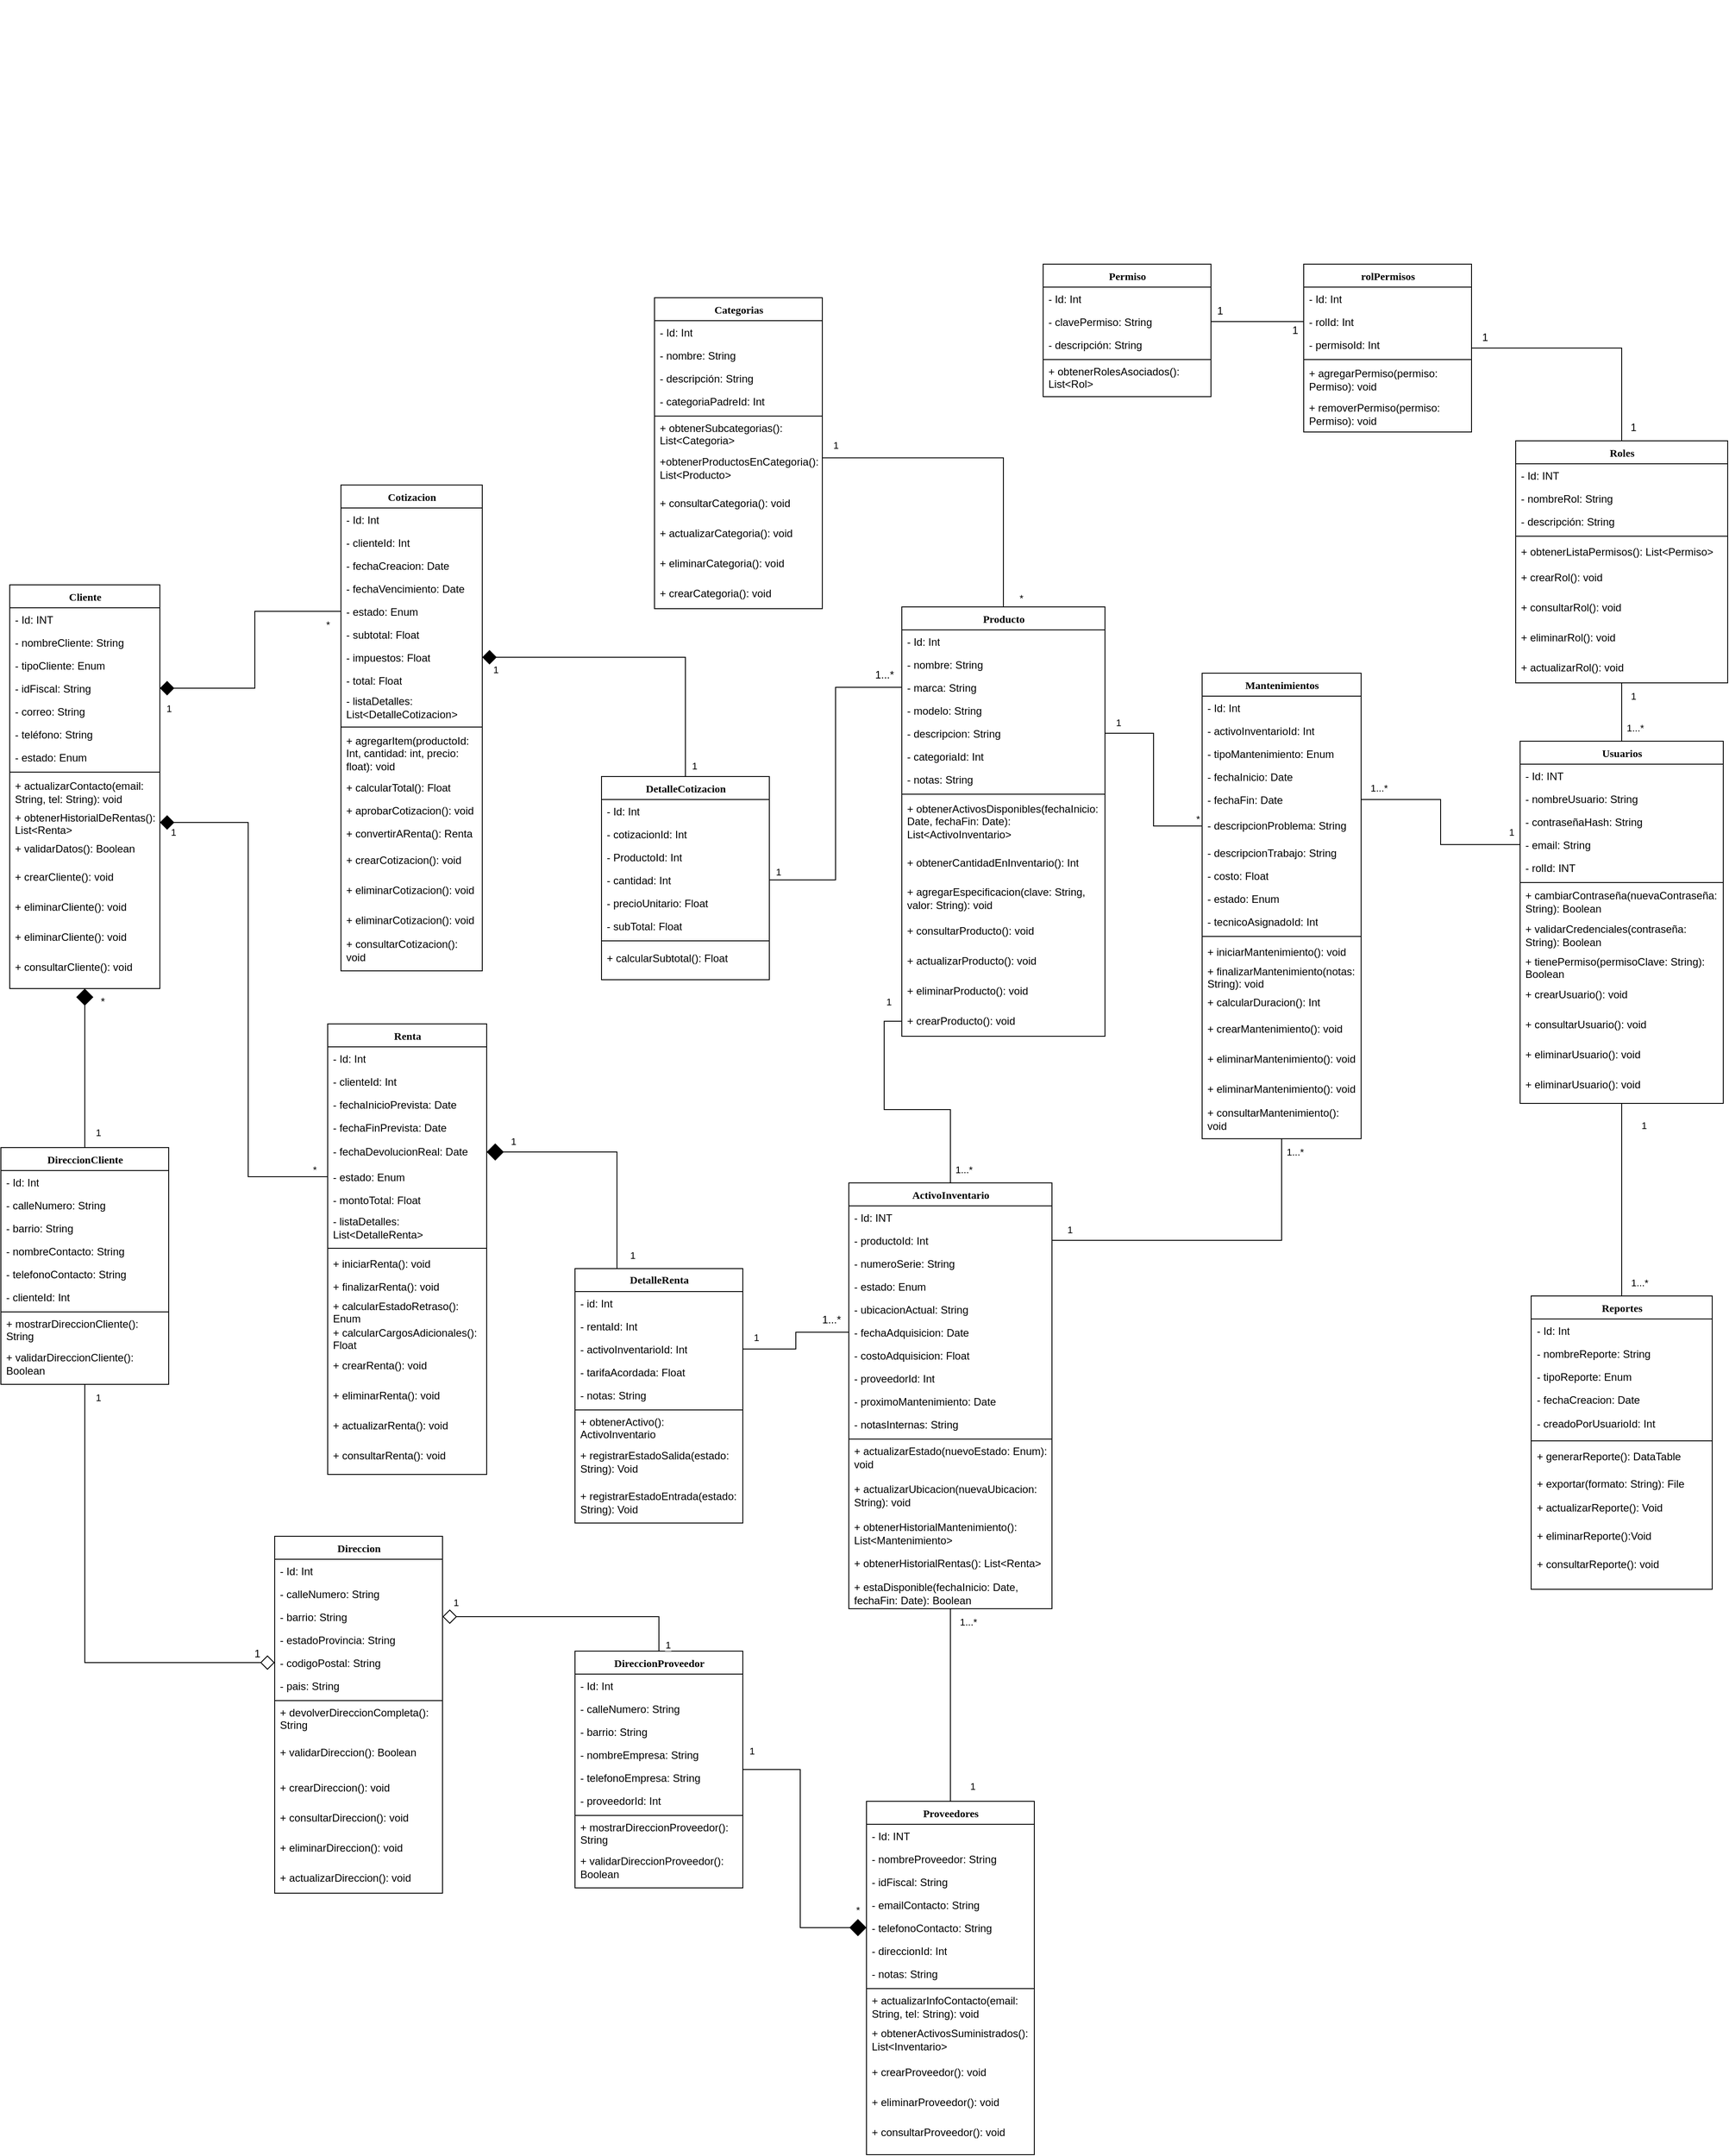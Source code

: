 <mxfile version="28.0.7">
  <diagram name="Page-1" id="9f46799a-70d6-7492-0946-bef42562c5a5">
    <mxGraphModel dx="1042" dy="1526" grid="1" gridSize="10" guides="1" tooltips="1" connect="1" arrows="1" fold="1" page="1" pageScale="1" pageWidth="1100" pageHeight="850" background="none" math="0" shadow="0">
      <root>
        <mxCell id="0" />
        <mxCell id="1" parent="0" />
        <mxCell id="aGhDkapiW_A1bORrIsTd-146" value="DetalleRenta" style="swimlane;html=1;fontStyle=1;align=center;verticalAlign=middle;childLayout=stackLayout;horizontal=1;startSize=26;horizontalStack=0;resizeParent=1;resizeLast=0;collapsible=1;marginBottom=0;swimlaneFillColor=#ffffff;rounded=0;shadow=0;comic=0;labelBackgroundColor=none;strokeWidth=1;fillColor=none;fontFamily=Verdana;fontSize=12" parent="1" vertex="1">
          <mxGeometry x="680" y="817" width="190" height="288" as="geometry" />
        </mxCell>
        <mxCell id="aGhDkapiW_A1bORrIsTd-148" value="- id: Int" style="text;html=1;strokeColor=none;fillColor=none;align=left;verticalAlign=top;spacingLeft=4;spacingRight=4;whiteSpace=wrap;overflow=hidden;rotatable=0;points=[[0,0.5],[1,0.5]];portConstraint=eastwest;" parent="aGhDkapiW_A1bORrIsTd-146" vertex="1">
          <mxGeometry y="26" width="190" height="26" as="geometry" />
        </mxCell>
        <mxCell id="aGhDkapiW_A1bORrIsTd-149" value="- rentaId: Int" style="text;html=1;strokeColor=none;fillColor=none;align=left;verticalAlign=top;spacingLeft=4;spacingRight=4;whiteSpace=wrap;overflow=hidden;rotatable=0;points=[[0,0.5],[1,0.5]];portConstraint=eastwest;" parent="aGhDkapiW_A1bORrIsTd-146" vertex="1">
          <mxGeometry y="52" width="190" height="26" as="geometry" />
        </mxCell>
        <mxCell id="aGhDkapiW_A1bORrIsTd-147" value="- activoInventarioId: Int" style="text;html=1;strokeColor=none;fillColor=none;align=left;verticalAlign=top;spacingLeft=4;spacingRight=4;whiteSpace=wrap;overflow=hidden;rotatable=0;points=[[0,0.5],[1,0.5]];portConstraint=eastwest;" parent="aGhDkapiW_A1bORrIsTd-146" vertex="1">
          <mxGeometry y="78" width="190" height="26" as="geometry" />
        </mxCell>
        <mxCell id="aGhDkapiW_A1bORrIsTd-150" value="- tarifaAcordada: Float" style="text;html=1;strokeColor=none;fillColor=none;align=left;verticalAlign=top;spacingLeft=4;spacingRight=4;whiteSpace=wrap;overflow=hidden;rotatable=0;points=[[0,0.5],[1,0.5]];portConstraint=eastwest;" parent="aGhDkapiW_A1bORrIsTd-146" vertex="1">
          <mxGeometry y="104" width="190" height="26" as="geometry" />
        </mxCell>
        <mxCell id="aGhDkapiW_A1bORrIsTd-154" value="- notas: String" style="text;html=1;strokeColor=none;fillColor=none;align=left;verticalAlign=top;spacingLeft=4;spacingRight=4;whiteSpace=wrap;overflow=hidden;rotatable=0;points=[[0,0.5],[1,0.5]];portConstraint=eastwest;" parent="aGhDkapiW_A1bORrIsTd-146" vertex="1">
          <mxGeometry y="130" width="190" height="26" as="geometry" />
        </mxCell>
        <mxCell id="aGhDkapiW_A1bORrIsTd-151" value="" style="line;html=1;strokeWidth=1;fillColor=none;align=left;verticalAlign=middle;spacingTop=-1;spacingLeft=3;spacingRight=3;rotatable=0;labelPosition=right;points=[];portConstraint=eastwest;" parent="aGhDkapiW_A1bORrIsTd-146" vertex="1">
          <mxGeometry y="156" width="190" height="8" as="geometry" />
        </mxCell>
        <mxCell id="aGhDkapiW_A1bORrIsTd-152" value="+ obtenerActivo(): ActivoInventario" style="text;html=1;strokeColor=none;fillColor=none;align=left;verticalAlign=middle;spacingLeft=4;spacingRight=4;whiteSpace=wrap;overflow=hidden;rotatable=0;points=[[0,0.5],[1,0.5]];portConstraint=eastwest;" parent="aGhDkapiW_A1bORrIsTd-146" vertex="1">
          <mxGeometry y="164" width="190" height="32" as="geometry" />
        </mxCell>
        <mxCell id="aGhDkapiW_A1bORrIsTd-153" value="+ registrarEstadoSalida(estado: String): Void" style="text;html=1;strokeColor=none;fillColor=none;align=left;verticalAlign=middle;spacingLeft=4;spacingRight=4;whiteSpace=wrap;overflow=hidden;rotatable=0;points=[[0,0.5],[1,0.5]];portConstraint=eastwest;" parent="aGhDkapiW_A1bORrIsTd-146" vertex="1">
          <mxGeometry y="196" width="190" height="46" as="geometry" />
        </mxCell>
        <mxCell id="aGhDkapiW_A1bORrIsTd-181" value="+ registrarEstadoEntrada(estado: String): Void" style="text;html=1;strokeColor=none;fillColor=none;align=left;verticalAlign=middle;spacingLeft=4;spacingRight=4;whiteSpace=wrap;overflow=hidden;rotatable=0;points=[[0,0.5],[1,0.5]];portConstraint=eastwest;" parent="aGhDkapiW_A1bORrIsTd-146" vertex="1">
          <mxGeometry y="242" width="190" height="46" as="geometry" />
        </mxCell>
        <mxCell id="aGhDkapiW_A1bORrIsTd-120" style="edgeStyle=orthogonalEdgeStyle;shape=connector;rounded=0;orthogonalLoop=1;jettySize=auto;html=1;entryX=0.5;entryY=0;entryDx=0;entryDy=0;strokeColor=default;align=center;verticalAlign=middle;fontFamily=Helvetica;fontSize=11;fontColor=default;labelBackgroundColor=default;endArrow=none;endFill=0;" parent="1" source="78961159f06e98e8-17" target="78961159f06e98e8-95" edge="1">
          <mxGeometry relative="1" as="geometry" />
        </mxCell>
        <mxCell id="78961159f06e98e8-17" value="Usuarios" style="swimlane;html=1;fontStyle=1;align=center;verticalAlign=top;childLayout=stackLayout;horizontal=1;startSize=26;horizontalStack=0;resizeParent=1;resizeLast=0;collapsible=1;marginBottom=0;swimlaneFillColor=#ffffff;rounded=0;shadow=0;comic=0;labelBackgroundColor=none;strokeWidth=1;fillColor=none;fontFamily=Verdana;fontSize=12" parent="1" vertex="1">
          <mxGeometry x="1750" y="220" width="230" height="410" as="geometry" />
        </mxCell>
        <mxCell id="78961159f06e98e8-21" value="- Id: INT" style="text;html=1;strokeColor=none;fillColor=none;align=left;verticalAlign=top;spacingLeft=4;spacingRight=4;whiteSpace=wrap;overflow=hidden;rotatable=0;points=[[0,0.5],[1,0.5]];portConstraint=eastwest;" parent="78961159f06e98e8-17" vertex="1">
          <mxGeometry y="26" width="230" height="26" as="geometry" />
        </mxCell>
        <mxCell id="78961159f06e98e8-23" value="- nombreUsuario: String" style="text;html=1;strokeColor=none;fillColor=none;align=left;verticalAlign=top;spacingLeft=4;spacingRight=4;whiteSpace=wrap;overflow=hidden;rotatable=0;points=[[0,0.5],[1,0.5]];portConstraint=eastwest;" parent="78961159f06e98e8-17" vertex="1">
          <mxGeometry y="52" width="230" height="26" as="geometry" />
        </mxCell>
        <mxCell id="78961159f06e98e8-25" value="- contraseñaHash: String" style="text;html=1;strokeColor=none;fillColor=none;align=left;verticalAlign=top;spacingLeft=4;spacingRight=4;whiteSpace=wrap;overflow=hidden;rotatable=0;points=[[0,0.5],[1,0.5]];portConstraint=eastwest;" parent="78961159f06e98e8-17" vertex="1">
          <mxGeometry y="78" width="230" height="26" as="geometry" />
        </mxCell>
        <mxCell id="78961159f06e98e8-26" value="- email: String" style="text;html=1;strokeColor=none;fillColor=none;align=left;verticalAlign=top;spacingLeft=4;spacingRight=4;whiteSpace=wrap;overflow=hidden;rotatable=0;points=[[0,0.5],[1,0.5]];portConstraint=eastwest;" parent="78961159f06e98e8-17" vertex="1">
          <mxGeometry y="104" width="230" height="26" as="geometry" />
        </mxCell>
        <mxCell id="78961159f06e98e8-24" value="- rolId: INT" style="text;html=1;strokeColor=none;fillColor=none;align=left;verticalAlign=top;spacingLeft=4;spacingRight=4;whiteSpace=wrap;overflow=hidden;rotatable=0;points=[[0,0.5],[1,0.5]];portConstraint=eastwest;" parent="78961159f06e98e8-17" vertex="1">
          <mxGeometry y="130" width="230" height="26" as="geometry" />
        </mxCell>
        <mxCell id="78961159f06e98e8-19" value="" style="line;html=1;strokeWidth=1;fillColor=none;align=left;verticalAlign=middle;spacingTop=-1;spacingLeft=3;spacingRight=3;rotatable=0;labelPosition=right;points=[];portConstraint=eastwest;" parent="78961159f06e98e8-17" vertex="1">
          <mxGeometry y="156" width="230" height="8" as="geometry" />
        </mxCell>
        <mxCell id="78961159f06e98e8-20" value="+ cambiarContraseña(nuevaContraseña: String): Boolean" style="text;html=1;strokeColor=none;fillColor=none;align=left;verticalAlign=middle;spacingLeft=4;spacingRight=4;whiteSpace=wrap;overflow=hidden;rotatable=0;points=[[0,0.5],[1,0.5]];portConstraint=eastwest;" parent="78961159f06e98e8-17" vertex="1">
          <mxGeometry y="164" width="230" height="36" as="geometry" />
        </mxCell>
        <mxCell id="78961159f06e98e8-27" value="+&amp;nbsp;validarCredenciales(contraseña: String): Boolean" style="text;html=1;strokeColor=none;fillColor=none;align=left;verticalAlign=middle;spacingLeft=4;spacingRight=4;whiteSpace=wrap;overflow=hidden;rotatable=0;points=[[0,0.5],[1,0.5]];portConstraint=eastwest;" parent="78961159f06e98e8-17" vertex="1">
          <mxGeometry y="200" width="230" height="40" as="geometry" />
        </mxCell>
        <mxCell id="uANPuh6AXyQe-HZuuMgk-26" value="+ tienePermiso(permisoClave: String): Boolean" style="text;html=1;strokeColor=none;fillColor=none;align=left;verticalAlign=middle;spacingLeft=4;spacingRight=4;whiteSpace=wrap;overflow=hidden;rotatable=0;points=[[0,0.5],[1,0.5]];portConstraint=eastwest;" parent="78961159f06e98e8-17" vertex="1">
          <mxGeometry y="240" width="230" height="30" as="geometry" />
        </mxCell>
        <mxCell id="dCUFfy2kU4rFmXqIGnn5-38" value="+ crearUsuario(): void" style="text;html=1;strokeColor=none;fillColor=none;align=left;verticalAlign=middle;spacingLeft=4;spacingRight=4;whiteSpace=wrap;overflow=hidden;rotatable=0;points=[[0,0.5],[1,0.5]];portConstraint=eastwest;" parent="78961159f06e98e8-17" vertex="1">
          <mxGeometry y="270" width="230" height="34" as="geometry" />
        </mxCell>
        <mxCell id="dCUFfy2kU4rFmXqIGnn5-41" value="+ consultarUsuario(): void" style="text;html=1;strokeColor=none;fillColor=none;align=left;verticalAlign=middle;spacingLeft=4;spacingRight=4;whiteSpace=wrap;overflow=hidden;rotatable=0;points=[[0,0.5],[1,0.5]];portConstraint=eastwest;" parent="78961159f06e98e8-17" vertex="1">
          <mxGeometry y="304" width="230" height="34" as="geometry" />
        </mxCell>
        <mxCell id="dCUFfy2kU4rFmXqIGnn5-40" value="+ eliminarUsuario(): void" style="text;html=1;strokeColor=none;fillColor=none;align=left;verticalAlign=middle;spacingLeft=4;spacingRight=4;whiteSpace=wrap;overflow=hidden;rotatable=0;points=[[0,0.5],[1,0.5]];portConstraint=eastwest;" parent="78961159f06e98e8-17" vertex="1">
          <mxGeometry y="338" width="230" height="34" as="geometry" />
        </mxCell>
        <mxCell id="dCUFfy2kU4rFmXqIGnn5-39" value="+ eliminarUsuario(): void" style="text;html=1;strokeColor=none;fillColor=none;align=left;verticalAlign=middle;spacingLeft=4;spacingRight=4;whiteSpace=wrap;overflow=hidden;rotatable=0;points=[[0,0.5],[1,0.5]];portConstraint=eastwest;" parent="78961159f06e98e8-17" vertex="1">
          <mxGeometry y="372" width="230" height="34" as="geometry" />
        </mxCell>
        <mxCell id="78961159f06e98e8-30" value="Cotizacion" style="swimlane;html=1;fontStyle=1;align=center;verticalAlign=top;childLayout=stackLayout;horizontal=1;startSize=26;horizontalStack=0;resizeParent=1;resizeLast=0;collapsible=1;marginBottom=0;swimlaneFillColor=#ffffff;rounded=0;shadow=0;comic=0;labelBackgroundColor=none;strokeWidth=1;fillColor=none;fontFamily=Verdana;fontSize=12" parent="1" vertex="1">
          <mxGeometry x="415" y="-70" width="160" height="550" as="geometry" />
        </mxCell>
        <mxCell id="78961159f06e98e8-31" value="- Id: Int" style="text;html=1;strokeColor=none;fillColor=none;align=left;verticalAlign=top;spacingLeft=4;spacingRight=4;whiteSpace=wrap;overflow=hidden;rotatable=0;points=[[0,0.5],[1,0.5]];portConstraint=eastwest;" parent="78961159f06e98e8-30" vertex="1">
          <mxGeometry y="26" width="160" height="26" as="geometry" />
        </mxCell>
        <mxCell id="78961159f06e98e8-32" value="- clienteId: Int" style="text;html=1;strokeColor=none;fillColor=none;align=left;verticalAlign=top;spacingLeft=4;spacingRight=4;whiteSpace=wrap;overflow=hidden;rotatable=0;points=[[0,0.5],[1,0.5]];portConstraint=eastwest;" parent="78961159f06e98e8-30" vertex="1">
          <mxGeometry y="52" width="160" height="26" as="geometry" />
        </mxCell>
        <mxCell id="78961159f06e98e8-33" value="- fechaCreacion: Date" style="text;html=1;strokeColor=none;fillColor=none;align=left;verticalAlign=top;spacingLeft=4;spacingRight=4;whiteSpace=wrap;overflow=hidden;rotatable=0;points=[[0,0.5],[1,0.5]];portConstraint=eastwest;" parent="78961159f06e98e8-30" vertex="1">
          <mxGeometry y="78" width="160" height="26" as="geometry" />
        </mxCell>
        <mxCell id="78961159f06e98e8-34" value="- fechaVencimiento: Date" style="text;html=1;strokeColor=none;fillColor=none;align=left;verticalAlign=top;spacingLeft=4;spacingRight=4;whiteSpace=wrap;overflow=hidden;rotatable=0;points=[[0,0.5],[1,0.5]];portConstraint=eastwest;" parent="78961159f06e98e8-30" vertex="1">
          <mxGeometry y="104" width="160" height="26" as="geometry" />
        </mxCell>
        <mxCell id="78961159f06e98e8-36" value="- estado: Enum" style="text;html=1;strokeColor=none;fillColor=none;align=left;verticalAlign=top;spacingLeft=4;spacingRight=4;whiteSpace=wrap;overflow=hidden;rotatable=0;points=[[0,0.5],[1,0.5]];portConstraint=eastwest;" parent="78961159f06e98e8-30" vertex="1">
          <mxGeometry y="130" width="160" height="26" as="geometry" />
        </mxCell>
        <mxCell id="aGhDkapiW_A1bORrIsTd-7" value="- subtotal: Float" style="text;html=1;strokeColor=none;fillColor=none;align=left;verticalAlign=top;spacingLeft=4;spacingRight=4;whiteSpace=wrap;overflow=hidden;rotatable=0;points=[[0,0.5],[1,0.5]];portConstraint=eastwest;" parent="78961159f06e98e8-30" vertex="1">
          <mxGeometry y="156" width="160" height="26" as="geometry" />
        </mxCell>
        <mxCell id="78961159f06e98e8-37" value="- impuestos: Float" style="text;html=1;strokeColor=none;fillColor=none;align=left;verticalAlign=top;spacingLeft=4;spacingRight=4;whiteSpace=wrap;overflow=hidden;rotatable=0;points=[[0,0.5],[1,0.5]];portConstraint=eastwest;" parent="78961159f06e98e8-30" vertex="1">
          <mxGeometry y="182" width="160" height="26" as="geometry" />
        </mxCell>
        <mxCell id="aGhDkapiW_A1bORrIsTd-6" value="- total: Float" style="text;html=1;strokeColor=none;fillColor=none;align=left;verticalAlign=top;spacingLeft=4;spacingRight=4;whiteSpace=wrap;overflow=hidden;rotatable=0;points=[[0,0.5],[1,0.5]];portConstraint=eastwest;" parent="78961159f06e98e8-30" vertex="1">
          <mxGeometry y="208" width="160" height="26" as="geometry" />
        </mxCell>
        <mxCell id="aGhDkapiW_A1bORrIsTd-8" value="- listaDetalles: List&amp;lt;DetalleCotizacion&amp;gt;" style="text;html=1;strokeColor=none;fillColor=none;align=left;verticalAlign=middle;spacingLeft=4;spacingRight=4;whiteSpace=wrap;overflow=hidden;rotatable=0;points=[[0,0.5],[1,0.5]];portConstraint=eastwest;" parent="78961159f06e98e8-30" vertex="1">
          <mxGeometry y="234" width="160" height="36" as="geometry" />
        </mxCell>
        <mxCell id="78961159f06e98e8-38" value="" style="line;html=1;strokeWidth=1;fillColor=none;align=left;verticalAlign=middle;spacingTop=-1;spacingLeft=3;spacingRight=3;rotatable=0;labelPosition=right;points=[];portConstraint=eastwest;" parent="78961159f06e98e8-30" vertex="1">
          <mxGeometry y="270" width="160" height="8" as="geometry" />
        </mxCell>
        <mxCell id="78961159f06e98e8-39" value="&lt;span style=&quot;white-space: normal;&quot;&gt;+ agregarItem(productoId: Int, cantidad: int, precio: float): void&lt;/span&gt;" style="text;html=1;strokeColor=none;fillColor=none;align=left;verticalAlign=middle;spacingLeft=4;spacingRight=4;whiteSpace=wrap;overflow=hidden;rotatable=0;points=[[0,0.5],[1,0.5]];portConstraint=eastwest;" parent="78961159f06e98e8-30" vertex="1">
          <mxGeometry y="278" width="160" height="52" as="geometry" />
        </mxCell>
        <mxCell id="78961159f06e98e8-40" value="+ calcularTotal(): Float" style="text;html=1;strokeColor=none;fillColor=none;align=left;verticalAlign=middle;spacingLeft=4;spacingRight=4;whiteSpace=wrap;overflow=hidden;rotatable=0;points=[[0,0.5],[1,0.5]];portConstraint=eastwest;" parent="78961159f06e98e8-30" vertex="1">
          <mxGeometry y="330" width="160" height="26" as="geometry" />
        </mxCell>
        <mxCell id="aGhDkapiW_A1bORrIsTd-9" value="&lt;span style=&quot;white-space: normal;&quot;&gt;+ aprobarCotizacion(): void&lt;/span&gt;" style="text;html=1;strokeColor=none;fillColor=none;align=left;verticalAlign=middle;spacingLeft=4;spacingRight=4;whiteSpace=wrap;overflow=hidden;rotatable=0;points=[[0,0.5],[1,0.5]];portConstraint=eastwest;" parent="78961159f06e98e8-30" vertex="1">
          <mxGeometry y="356" width="160" height="26" as="geometry" />
        </mxCell>
        <mxCell id="78961159f06e98e8-42" value="+ convertirARenta(): Renta" style="text;html=1;strokeColor=none;fillColor=none;align=left;verticalAlign=middle;spacingLeft=4;spacingRight=4;whiteSpace=wrap;overflow=hidden;rotatable=0;points=[[0,0.5],[1,0.5]];portConstraint=eastwest;" parent="78961159f06e98e8-30" vertex="1">
          <mxGeometry y="382" width="160" height="26" as="geometry" />
        </mxCell>
        <mxCell id="dCUFfy2kU4rFmXqIGnn5-33" value="+ crearCotizacion(): void" style="text;html=1;strokeColor=none;fillColor=none;align=left;verticalAlign=middle;spacingLeft=4;spacingRight=4;whiteSpace=wrap;overflow=hidden;rotatable=0;points=[[0,0.5],[1,0.5]];portConstraint=eastwest;" parent="78961159f06e98e8-30" vertex="1">
          <mxGeometry y="408" width="160" height="34" as="geometry" />
        </mxCell>
        <mxCell id="dCUFfy2kU4rFmXqIGnn5-36" value="+ eliminarCotizacion(): void" style="text;html=1;strokeColor=none;fillColor=none;align=left;verticalAlign=middle;spacingLeft=4;spacingRight=4;whiteSpace=wrap;overflow=hidden;rotatable=0;points=[[0,0.5],[1,0.5]];portConstraint=eastwest;" parent="78961159f06e98e8-30" vertex="1">
          <mxGeometry y="442" width="160" height="34" as="geometry" />
        </mxCell>
        <mxCell id="dCUFfy2kU4rFmXqIGnn5-35" value="+ eliminarCotizacion(): void" style="text;html=1;strokeColor=none;fillColor=none;align=left;verticalAlign=middle;spacingLeft=4;spacingRight=4;whiteSpace=wrap;overflow=hidden;rotatable=0;points=[[0,0.5],[1,0.5]];portConstraint=eastwest;" parent="78961159f06e98e8-30" vertex="1">
          <mxGeometry y="476" width="160" height="34" as="geometry" />
        </mxCell>
        <mxCell id="dCUFfy2kU4rFmXqIGnn5-34" value="+ consultarCotizacion(): void" style="text;html=1;strokeColor=none;fillColor=none;align=left;verticalAlign=middle;spacingLeft=4;spacingRight=4;whiteSpace=wrap;overflow=hidden;rotatable=0;points=[[0,0.5],[1,0.5]];portConstraint=eastwest;" parent="78961159f06e98e8-30" vertex="1">
          <mxGeometry y="510" width="160" height="34" as="geometry" />
        </mxCell>
        <mxCell id="78961159f06e98e8-43" value="Renta" style="swimlane;html=1;fontStyle=1;align=center;verticalAlign=top;childLayout=stackLayout;horizontal=1;startSize=26;horizontalStack=0;resizeParent=1;resizeLast=0;collapsible=1;marginBottom=0;swimlaneFillColor=#ffffff;rounded=0;shadow=0;comic=0;labelBackgroundColor=none;strokeWidth=1;fillColor=none;fontFamily=Verdana;fontSize=12" parent="1" vertex="1">
          <mxGeometry x="400" y="540" width="180" height="510" as="geometry" />
        </mxCell>
        <mxCell id="78961159f06e98e8-44" value="- Id: Int" style="text;html=1;strokeColor=none;fillColor=none;align=left;verticalAlign=top;spacingLeft=4;spacingRight=4;whiteSpace=wrap;overflow=hidden;rotatable=0;points=[[0,0.5],[1,0.5]];portConstraint=eastwest;" parent="78961159f06e98e8-43" vertex="1">
          <mxGeometry y="26" width="180" height="26" as="geometry" />
        </mxCell>
        <mxCell id="78961159f06e98e8-45" value="- clienteId: Int" style="text;html=1;strokeColor=none;fillColor=none;align=left;verticalAlign=top;spacingLeft=4;spacingRight=4;whiteSpace=wrap;overflow=hidden;rotatable=0;points=[[0,0.5],[1,0.5]];portConstraint=eastwest;" parent="78961159f06e98e8-43" vertex="1">
          <mxGeometry y="52" width="180" height="26" as="geometry" />
        </mxCell>
        <mxCell id="78961159f06e98e8-49" value="- fechaInicioPrevista: Date" style="text;html=1;strokeColor=none;fillColor=none;align=left;verticalAlign=top;spacingLeft=4;spacingRight=4;whiteSpace=wrap;overflow=hidden;rotatable=0;points=[[0,0.5],[1,0.5]];portConstraint=eastwest;" parent="78961159f06e98e8-43" vertex="1">
          <mxGeometry y="78" width="180" height="26" as="geometry" />
        </mxCell>
        <mxCell id="aGhDkapiW_A1bORrIsTd-13" value="- fechaFinPrevista: Date" style="text;html=1;strokeColor=none;fillColor=none;align=left;verticalAlign=top;spacingLeft=4;spacingRight=4;whiteSpace=wrap;overflow=hidden;rotatable=0;points=[[0,0.5],[1,0.5]];portConstraint=eastwest;" parent="78961159f06e98e8-43" vertex="1">
          <mxGeometry y="104" width="180" height="26" as="geometry" />
        </mxCell>
        <mxCell id="78961159f06e98e8-50" value="- fechaDevolucionReal: Date" style="text;html=1;strokeColor=none;fillColor=none;align=left;verticalAlign=middle;spacingLeft=4;spacingRight=4;whiteSpace=wrap;overflow=hidden;rotatable=0;points=[[0,0.5],[1,0.5]];portConstraint=eastwest;" parent="78961159f06e98e8-43" vertex="1">
          <mxGeometry y="130" width="180" height="30" as="geometry" />
        </mxCell>
        <mxCell id="aGhDkapiW_A1bORrIsTd-11" value="- estado: Enum" style="text;html=1;strokeColor=none;fillColor=none;align=left;verticalAlign=top;spacingLeft=4;spacingRight=4;whiteSpace=wrap;overflow=hidden;rotatable=0;points=[[0,0.5],[1,0.5]];portConstraint=eastwest;" parent="78961159f06e98e8-43" vertex="1">
          <mxGeometry y="160" width="180" height="26" as="geometry" />
        </mxCell>
        <mxCell id="aGhDkapiW_A1bORrIsTd-12" value="- montoTotal: Float" style="text;html=1;strokeColor=none;fillColor=none;align=left;verticalAlign=top;spacingLeft=4;spacingRight=4;whiteSpace=wrap;overflow=hidden;rotatable=0;points=[[0,0.5],[1,0.5]];portConstraint=eastwest;" parent="78961159f06e98e8-43" vertex="1">
          <mxGeometry y="186" width="180" height="26" as="geometry" />
        </mxCell>
        <mxCell id="aGhDkapiW_A1bORrIsTd-10" value="- listaDetalles: List&amp;lt;DetalleRenta&amp;gt;&lt;span style=&quot;white-space:pre&quot;&gt;&#x9;&lt;/span&gt;" style="text;html=1;strokeColor=none;fillColor=none;align=left;verticalAlign=middle;spacingLeft=4;spacingRight=4;whiteSpace=wrap;overflow=hidden;rotatable=0;points=[[0,0.5],[1,0.5]];portConstraint=eastwest;" parent="78961159f06e98e8-43" vertex="1">
          <mxGeometry y="212" width="180" height="38" as="geometry" />
        </mxCell>
        <mxCell id="78961159f06e98e8-51" value="" style="line;html=1;strokeWidth=1;fillColor=none;align=left;verticalAlign=middle;spacingTop=-1;spacingLeft=3;spacingRight=3;rotatable=0;labelPosition=right;points=[];portConstraint=eastwest;" parent="78961159f06e98e8-43" vertex="1">
          <mxGeometry y="250" width="180" height="8" as="geometry" />
        </mxCell>
        <mxCell id="78961159f06e98e8-52" value="+ iniciarRenta(): void" style="text;html=1;strokeColor=none;fillColor=none;align=left;verticalAlign=top;spacingLeft=4;spacingRight=4;whiteSpace=wrap;overflow=hidden;rotatable=0;points=[[0,0.5],[1,0.5]];portConstraint=eastwest;" parent="78961159f06e98e8-43" vertex="1">
          <mxGeometry y="258" width="180" height="26" as="geometry" />
        </mxCell>
        <mxCell id="78961159f06e98e8-53" value="+ finalizarRenta(): void" style="text;html=1;strokeColor=none;fillColor=none;align=left;verticalAlign=top;spacingLeft=4;spacingRight=4;whiteSpace=wrap;overflow=hidden;rotatable=0;points=[[0,0.5],[1,0.5]];portConstraint=eastwest;" parent="78961159f06e98e8-43" vertex="1">
          <mxGeometry y="284" width="180" height="26" as="geometry" />
        </mxCell>
        <mxCell id="aGhDkapiW_A1bORrIsTd-15" value="+ calcularEstadoRetraso(): Enum" style="text;html=1;strokeColor=none;fillColor=none;align=left;verticalAlign=middle;spacingLeft=4;spacingRight=4;whiteSpace=wrap;overflow=hidden;rotatable=0;points=[[0,0.5],[1,0.5]];portConstraint=eastwest;" parent="78961159f06e98e8-43" vertex="1">
          <mxGeometry y="310" width="180" height="30" as="geometry" />
        </mxCell>
        <mxCell id="aGhDkapiW_A1bORrIsTd-14" value="+ calcularCargosAdicionales(): Float" style="text;html=1;strokeColor=none;fillColor=none;align=left;verticalAlign=middle;spacingLeft=4;spacingRight=4;whiteSpace=wrap;overflow=hidden;rotatable=0;points=[[0,0.5],[1,0.5]];portConstraint=eastwest;" parent="78961159f06e98e8-43" vertex="1">
          <mxGeometry y="340" width="180" height="30" as="geometry" />
        </mxCell>
        <mxCell id="dCUFfy2kU4rFmXqIGnn5-29" value="+ crearRenta(): void" style="text;html=1;strokeColor=none;fillColor=none;align=left;verticalAlign=middle;spacingLeft=4;spacingRight=4;whiteSpace=wrap;overflow=hidden;rotatable=0;points=[[0,0.5],[1,0.5]];portConstraint=eastwest;" parent="78961159f06e98e8-43" vertex="1">
          <mxGeometry y="370" width="180" height="34" as="geometry" />
        </mxCell>
        <mxCell id="dCUFfy2kU4rFmXqIGnn5-32" value="+ eliminarRenta(): void" style="text;html=1;strokeColor=none;fillColor=none;align=left;verticalAlign=middle;spacingLeft=4;spacingRight=4;whiteSpace=wrap;overflow=hidden;rotatable=0;points=[[0,0.5],[1,0.5]];portConstraint=eastwest;" parent="78961159f06e98e8-43" vertex="1">
          <mxGeometry y="404" width="180" height="34" as="geometry" />
        </mxCell>
        <mxCell id="dCUFfy2kU4rFmXqIGnn5-31" value="+ actualizarRenta(): void" style="text;html=1;strokeColor=none;fillColor=none;align=left;verticalAlign=middle;spacingLeft=4;spacingRight=4;whiteSpace=wrap;overflow=hidden;rotatable=0;points=[[0,0.5],[1,0.5]];portConstraint=eastwest;" parent="78961159f06e98e8-43" vertex="1">
          <mxGeometry y="438" width="180" height="34" as="geometry" />
        </mxCell>
        <mxCell id="dCUFfy2kU4rFmXqIGnn5-30" value="+ consultarRenta(): void" style="text;html=1;strokeColor=none;fillColor=none;align=left;verticalAlign=middle;spacingLeft=4;spacingRight=4;whiteSpace=wrap;overflow=hidden;rotatable=0;points=[[0,0.5],[1,0.5]];portConstraint=eastwest;" parent="78961159f06e98e8-43" vertex="1">
          <mxGeometry y="472" width="180" height="34" as="geometry" />
        </mxCell>
        <mxCell id="aGhDkapiW_A1bORrIsTd-177" style="edgeStyle=orthogonalEdgeStyle;shape=connector;rounded=0;orthogonalLoop=1;jettySize=auto;html=1;entryX=0.5;entryY=0;entryDx=0;entryDy=0;strokeColor=default;align=center;verticalAlign=middle;fontFamily=Helvetica;fontSize=11;fontColor=default;labelBackgroundColor=default;endArrow=none;endFill=0;startArrow=diamond;startFill=1;startSize=17;endSize=14;" parent="1" source="78961159f06e98e8-56" target="aGhDkapiW_A1bORrIsTd-167" edge="1">
          <mxGeometry relative="1" as="geometry" />
        </mxCell>
        <mxCell id="78961159f06e98e8-56" value="Cliente" style="swimlane;html=1;fontStyle=1;align=center;verticalAlign=top;childLayout=stackLayout;horizontal=1;startSize=26;horizontalStack=0;resizeParent=1;resizeLast=0;collapsible=1;marginBottom=0;swimlaneFillColor=#ffffff;rounded=0;shadow=0;comic=0;labelBackgroundColor=none;strokeWidth=1;fillColor=none;fontFamily=Verdana;fontSize=12" parent="1" vertex="1">
          <mxGeometry x="40" y="43" width="170" height="457" as="geometry" />
        </mxCell>
        <mxCell id="78961159f06e98e8-57" value="- Id: INT" style="text;html=1;strokeColor=none;fillColor=none;align=left;verticalAlign=top;spacingLeft=4;spacingRight=4;whiteSpace=wrap;overflow=hidden;rotatable=0;points=[[0,0.5],[1,0.5]];portConstraint=eastwest;" parent="78961159f06e98e8-56" vertex="1">
          <mxGeometry y="26" width="170" height="26" as="geometry" />
        </mxCell>
        <mxCell id="78961159f06e98e8-58" value="- nombreCliente: String" style="text;html=1;strokeColor=none;fillColor=none;align=left;verticalAlign=top;spacingLeft=4;spacingRight=4;whiteSpace=wrap;overflow=hidden;rotatable=0;points=[[0,0.5],[1,0.5]];portConstraint=eastwest;" parent="78961159f06e98e8-56" vertex="1">
          <mxGeometry y="52" width="170" height="26" as="geometry" />
        </mxCell>
        <mxCell id="78961159f06e98e8-59" value="- tipoCliente: Enum" style="text;html=1;strokeColor=none;fillColor=none;align=left;verticalAlign=top;spacingLeft=4;spacingRight=4;whiteSpace=wrap;overflow=hidden;rotatable=0;points=[[0,0.5],[1,0.5]];portConstraint=eastwest;" parent="78961159f06e98e8-56" vertex="1">
          <mxGeometry y="78" width="170" height="26" as="geometry" />
        </mxCell>
        <mxCell id="78961159f06e98e8-60" value="- idFiscal: String" style="text;html=1;strokeColor=none;fillColor=none;align=left;verticalAlign=top;spacingLeft=4;spacingRight=4;whiteSpace=wrap;overflow=hidden;rotatable=0;points=[[0,0.5],[1,0.5]];portConstraint=eastwest;" parent="78961159f06e98e8-56" vertex="1">
          <mxGeometry y="104" width="170" height="26" as="geometry" />
        </mxCell>
        <mxCell id="78961159f06e98e8-61" value="- correo: String" style="text;html=1;strokeColor=none;fillColor=none;align=left;verticalAlign=top;spacingLeft=4;spacingRight=4;whiteSpace=wrap;overflow=hidden;rotatable=0;points=[[0,0.5],[1,0.5]];portConstraint=eastwest;" parent="78961159f06e98e8-56" vertex="1">
          <mxGeometry y="130" width="170" height="26" as="geometry" />
        </mxCell>
        <mxCell id="78961159f06e98e8-62" value="- teléfono: String" style="text;html=1;strokeColor=none;fillColor=none;align=left;verticalAlign=top;spacingLeft=4;spacingRight=4;whiteSpace=wrap;overflow=hidden;rotatable=0;points=[[0,0.5],[1,0.5]];portConstraint=eastwest;" parent="78961159f06e98e8-56" vertex="1">
          <mxGeometry y="156" width="170" height="26" as="geometry" />
        </mxCell>
        <mxCell id="uANPuh6AXyQe-HZuuMgk-28" value="- estado: Enum" style="text;html=1;strokeColor=none;fillColor=none;align=left;verticalAlign=top;spacingLeft=4;spacingRight=4;whiteSpace=wrap;overflow=hidden;rotatable=0;points=[[0,0.5],[1,0.5]];portConstraint=eastwest;" parent="78961159f06e98e8-56" vertex="1">
          <mxGeometry y="182" width="170" height="26" as="geometry" />
        </mxCell>
        <mxCell id="78961159f06e98e8-64" value="" style="line;html=1;strokeWidth=1;fillColor=none;align=left;verticalAlign=middle;spacingTop=-1;spacingLeft=3;spacingRight=3;rotatable=0;labelPosition=right;points=[];portConstraint=eastwest;" parent="78961159f06e98e8-56" vertex="1">
          <mxGeometry y="208" width="170" height="8" as="geometry" />
        </mxCell>
        <mxCell id="78961159f06e98e8-65" value="+ actualizarContacto(email: String, tel: String): void" style="text;html=1;strokeColor=none;fillColor=none;align=left;verticalAlign=middle;spacingLeft=4;spacingRight=4;whiteSpace=wrap;overflow=hidden;rotatable=0;points=[[0,0.5],[1,0.5]];portConstraint=eastwest;" parent="78961159f06e98e8-56" vertex="1">
          <mxGeometry y="216" width="170" height="38" as="geometry" />
        </mxCell>
        <mxCell id="78961159f06e98e8-68" value="+ obtenerHistorialDeRentas(): List&amp;lt;Renta&amp;gt;" style="text;html=1;strokeColor=none;fillColor=none;align=left;verticalAlign=middle;spacingLeft=4;spacingRight=4;whiteSpace=wrap;overflow=hidden;rotatable=0;points=[[0,0.5],[1,0.5]];portConstraint=eastwest;" parent="78961159f06e98e8-56" vertex="1">
          <mxGeometry y="254" width="170" height="30" as="geometry" />
        </mxCell>
        <mxCell id="78961159f06e98e8-66" value="&lt;span style=&quot;white-space: normal;&quot;&gt;+ validarDatos(): Boolean&lt;/span&gt;" style="text;html=1;strokeColor=none;fillColor=none;align=left;verticalAlign=middle;spacingLeft=4;spacingRight=4;whiteSpace=wrap;overflow=hidden;rotatable=0;points=[[0,0.5],[1,0.5]];portConstraint=eastwest;" parent="78961159f06e98e8-56" vertex="1">
          <mxGeometry y="284" width="170" height="30" as="geometry" />
        </mxCell>
        <mxCell id="dCUFfy2kU4rFmXqIGnn5-25" value="+ crearCliente(): void" style="text;html=1;strokeColor=none;fillColor=none;align=left;verticalAlign=middle;spacingLeft=4;spacingRight=4;whiteSpace=wrap;overflow=hidden;rotatable=0;points=[[0,0.5],[1,0.5]];portConstraint=eastwest;" parent="78961159f06e98e8-56" vertex="1">
          <mxGeometry y="314" width="170" height="34" as="geometry" />
        </mxCell>
        <mxCell id="dCUFfy2kU4rFmXqIGnn5-28" value="+ eliminarCliente(): void" style="text;html=1;strokeColor=none;fillColor=none;align=left;verticalAlign=middle;spacingLeft=4;spacingRight=4;whiteSpace=wrap;overflow=hidden;rotatable=0;points=[[0,0.5],[1,0.5]];portConstraint=eastwest;" parent="78961159f06e98e8-56" vertex="1">
          <mxGeometry y="348" width="170" height="34" as="geometry" />
        </mxCell>
        <mxCell id="dCUFfy2kU4rFmXqIGnn5-27" value="+ eliminarCliente(): void" style="text;html=1;strokeColor=none;fillColor=none;align=left;verticalAlign=middle;spacingLeft=4;spacingRight=4;whiteSpace=wrap;overflow=hidden;rotatable=0;points=[[0,0.5],[1,0.5]];portConstraint=eastwest;" parent="78961159f06e98e8-56" vertex="1">
          <mxGeometry y="382" width="170" height="34" as="geometry" />
        </mxCell>
        <mxCell id="dCUFfy2kU4rFmXqIGnn5-26" value="+ consultarCliente(): void" style="text;html=1;strokeColor=none;fillColor=none;align=left;verticalAlign=middle;spacingLeft=4;spacingRight=4;whiteSpace=wrap;overflow=hidden;rotatable=0;points=[[0,0.5],[1,0.5]];portConstraint=eastwest;" parent="78961159f06e98e8-56" vertex="1">
          <mxGeometry y="416" width="170" height="34" as="geometry" />
        </mxCell>
        <mxCell id="aGhDkapiW_A1bORrIsTd-119" style="edgeStyle=orthogonalEdgeStyle;shape=connector;rounded=0;orthogonalLoop=1;jettySize=auto;html=1;entryX=0.5;entryY=0;entryDx=0;entryDy=0;strokeColor=default;align=center;verticalAlign=middle;fontFamily=Helvetica;fontSize=11;fontColor=default;labelBackgroundColor=default;endArrow=none;endFill=0;" parent="1" source="78961159f06e98e8-69" target="78961159f06e98e8-17" edge="1">
          <mxGeometry relative="1" as="geometry" />
        </mxCell>
        <mxCell id="78961159f06e98e8-69" value="Roles" style="swimlane;html=1;fontStyle=1;align=center;verticalAlign=top;childLayout=stackLayout;horizontal=1;startSize=26;horizontalStack=0;resizeParent=1;resizeLast=0;collapsible=1;marginBottom=0;swimlaneFillColor=#ffffff;rounded=0;shadow=0;comic=0;labelBackgroundColor=none;strokeWidth=1;fillColor=none;fontFamily=Verdana;fontSize=12" parent="1" vertex="1">
          <mxGeometry x="1745" y="-120" width="240" height="274" as="geometry" />
        </mxCell>
        <mxCell id="78961159f06e98e8-70" value="- Id: INT" style="text;html=1;strokeColor=none;fillColor=none;align=left;verticalAlign=top;spacingLeft=4;spacingRight=4;whiteSpace=wrap;overflow=hidden;rotatable=0;points=[[0,0.5],[1,0.5]];portConstraint=eastwest;" parent="78961159f06e98e8-69" vertex="1">
          <mxGeometry y="26" width="240" height="26" as="geometry" />
        </mxCell>
        <mxCell id="78961159f06e98e8-71" value="- nombreRol: String" style="text;html=1;strokeColor=none;fillColor=none;align=left;verticalAlign=top;spacingLeft=4;spacingRight=4;whiteSpace=wrap;overflow=hidden;rotatable=0;points=[[0,0.5],[1,0.5]];portConstraint=eastwest;" parent="78961159f06e98e8-69" vertex="1">
          <mxGeometry y="52" width="240" height="26" as="geometry" />
        </mxCell>
        <mxCell id="78961159f06e98e8-72" value="- descripción: String" style="text;html=1;strokeColor=none;fillColor=none;align=left;verticalAlign=top;spacingLeft=4;spacingRight=4;whiteSpace=wrap;overflow=hidden;rotatable=0;points=[[0,0.5],[1,0.5]];portConstraint=eastwest;" parent="78961159f06e98e8-69" vertex="1">
          <mxGeometry y="78" width="240" height="26" as="geometry" />
        </mxCell>
        <mxCell id="78961159f06e98e8-77" value="" style="line;html=1;strokeWidth=1;fillColor=none;align=left;verticalAlign=middle;spacingTop=-1;spacingLeft=3;spacingRight=3;rotatable=0;labelPosition=right;points=[];portConstraint=eastwest;" parent="78961159f06e98e8-69" vertex="1">
          <mxGeometry y="104" width="240" height="8" as="geometry" />
        </mxCell>
        <mxCell id="78961159f06e98e8-80" value="&lt;div&gt;+ obtenerListaPermisos(): List&amp;lt;Permiso&amp;gt;&lt;/div&gt;&lt;div&gt;&lt;br&gt;&lt;/div&gt;" style="text;html=1;strokeColor=none;fillColor=none;align=left;verticalAlign=top;spacingLeft=4;spacingRight=4;whiteSpace=wrap;overflow=hidden;rotatable=0;points=[[0,0.5],[1,0.5]];portConstraint=eastwest;" parent="78961159f06e98e8-69" vertex="1">
          <mxGeometry y="112" width="240" height="26" as="geometry" />
        </mxCell>
        <mxCell id="dCUFfy2kU4rFmXqIGnn5-17" value="+ crearRol(): void" style="text;html=1;strokeColor=none;fillColor=none;align=left;verticalAlign=middle;spacingLeft=4;spacingRight=4;whiteSpace=wrap;overflow=hidden;rotatable=0;points=[[0,0.5],[1,0.5]];portConstraint=eastwest;" parent="78961159f06e98e8-69" vertex="1">
          <mxGeometry y="138" width="240" height="34" as="geometry" />
        </mxCell>
        <mxCell id="dCUFfy2kU4rFmXqIGnn5-18" value="+ consultarRol(): void" style="text;html=1;strokeColor=none;fillColor=none;align=left;verticalAlign=middle;spacingLeft=4;spacingRight=4;whiteSpace=wrap;overflow=hidden;rotatable=0;points=[[0,0.5],[1,0.5]];portConstraint=eastwest;" parent="78961159f06e98e8-69" vertex="1">
          <mxGeometry y="172" width="240" height="34" as="geometry" />
        </mxCell>
        <mxCell id="dCUFfy2kU4rFmXqIGnn5-20" value="+ eliminarRol(): void" style="text;html=1;strokeColor=none;fillColor=none;align=left;verticalAlign=middle;spacingLeft=4;spacingRight=4;whiteSpace=wrap;overflow=hidden;rotatable=0;points=[[0,0.5],[1,0.5]];portConstraint=eastwest;" parent="78961159f06e98e8-69" vertex="1">
          <mxGeometry y="206" width="240" height="34" as="geometry" />
        </mxCell>
        <mxCell id="dCUFfy2kU4rFmXqIGnn5-19" value="+ actualizarRol(): void" style="text;html=1;strokeColor=none;fillColor=none;align=left;verticalAlign=middle;spacingLeft=4;spacingRight=4;whiteSpace=wrap;overflow=hidden;rotatable=0;points=[[0,0.5],[1,0.5]];portConstraint=eastwest;" parent="78961159f06e98e8-69" vertex="1">
          <mxGeometry y="240" width="240" height="34" as="geometry" />
        </mxCell>
        <mxCell id="78961159f06e98e8-82" value="Categorias" style="swimlane;html=1;fontStyle=1;align=center;verticalAlign=top;childLayout=stackLayout;horizontal=1;startSize=26;horizontalStack=0;resizeParent=1;resizeLast=0;collapsible=1;marginBottom=0;swimlaneFillColor=#ffffff;rounded=0;shadow=0;comic=0;labelBackgroundColor=none;strokeWidth=1;fillColor=none;fontFamily=Verdana;fontSize=12" parent="1" vertex="1">
          <mxGeometry x="770" y="-282" width="190" height="352" as="geometry" />
        </mxCell>
        <mxCell id="78961159f06e98e8-83" value="- Id: Int" style="text;html=1;strokeColor=none;fillColor=none;align=left;verticalAlign=top;spacingLeft=4;spacingRight=4;whiteSpace=wrap;overflow=hidden;rotatable=0;points=[[0,0.5],[1,0.5]];portConstraint=eastwest;" parent="78961159f06e98e8-82" vertex="1">
          <mxGeometry y="26" width="190" height="26" as="geometry" />
        </mxCell>
        <mxCell id="78961159f06e98e8-84" value="- nombre: String" style="text;html=1;strokeColor=none;fillColor=none;align=left;verticalAlign=top;spacingLeft=4;spacingRight=4;whiteSpace=wrap;overflow=hidden;rotatable=0;points=[[0,0.5],[1,0.5]];portConstraint=eastwest;" parent="78961159f06e98e8-82" vertex="1">
          <mxGeometry y="52" width="190" height="26" as="geometry" />
        </mxCell>
        <mxCell id="78961159f06e98e8-85" value="- descripción: String" style="text;html=1;strokeColor=none;fillColor=none;align=left;verticalAlign=top;spacingLeft=4;spacingRight=4;whiteSpace=wrap;overflow=hidden;rotatable=0;points=[[0,0.5],[1,0.5]];portConstraint=eastwest;" parent="78961159f06e98e8-82" vertex="1">
          <mxGeometry y="78" width="190" height="26" as="geometry" />
        </mxCell>
        <mxCell id="78961159f06e98e8-86" value="- categoriaPadreId: Int" style="text;html=1;strokeColor=none;fillColor=none;align=left;verticalAlign=top;spacingLeft=4;spacingRight=4;whiteSpace=wrap;overflow=hidden;rotatable=0;points=[[0,0.5],[1,0.5]];portConstraint=eastwest;" parent="78961159f06e98e8-82" vertex="1">
          <mxGeometry y="104" width="190" height="26" as="geometry" />
        </mxCell>
        <mxCell id="78961159f06e98e8-90" value="" style="line;html=1;strokeWidth=1;fillColor=none;align=left;verticalAlign=middle;spacingTop=-1;spacingLeft=3;spacingRight=3;rotatable=0;labelPosition=right;points=[];portConstraint=eastwest;" parent="78961159f06e98e8-82" vertex="1">
          <mxGeometry y="130" width="190" height="8" as="geometry" />
        </mxCell>
        <mxCell id="78961159f06e98e8-91" value="+ obtenerSubcategorias(): List&amp;lt;Categoria&amp;gt;" style="text;html=1;strokeColor=none;fillColor=none;align=left;verticalAlign=middle;spacingLeft=4;spacingRight=4;whiteSpace=wrap;overflow=hidden;rotatable=0;points=[[0,0.5],[1,0.5]];portConstraint=eastwest;" parent="78961159f06e98e8-82" vertex="1">
          <mxGeometry y="138" width="190" height="32" as="geometry" />
        </mxCell>
        <mxCell id="78961159f06e98e8-94" value="+obtenerProductosEnCategoria(): List&amp;lt;Producto&amp;gt;" style="text;html=1;strokeColor=none;fillColor=none;align=left;verticalAlign=middle;spacingLeft=4;spacingRight=4;whiteSpace=wrap;overflow=hidden;rotatable=0;points=[[0,0.5],[1,0.5]];portConstraint=eastwest;" parent="78961159f06e98e8-82" vertex="1">
          <mxGeometry y="170" width="190" height="46" as="geometry" />
        </mxCell>
        <mxCell id="kUpvBLKPxrZmb2_0nsvH-10" value="+ consultarCategoria(): void" style="text;html=1;strokeColor=none;fillColor=none;align=left;verticalAlign=middle;spacingLeft=4;spacingRight=4;whiteSpace=wrap;overflow=hidden;rotatable=0;points=[[0,0.5],[1,0.5]];portConstraint=eastwest;" vertex="1" parent="78961159f06e98e8-82">
          <mxGeometry y="216" width="190" height="34" as="geometry" />
        </mxCell>
        <mxCell id="kUpvBLKPxrZmb2_0nsvH-9" value="+ actualizarCategoria(): void" style="text;html=1;strokeColor=none;fillColor=none;align=left;verticalAlign=middle;spacingLeft=4;spacingRight=4;whiteSpace=wrap;overflow=hidden;rotatable=0;points=[[0,0.5],[1,0.5]];portConstraint=eastwest;" vertex="1" parent="78961159f06e98e8-82">
          <mxGeometry y="250" width="190" height="34" as="geometry" />
        </mxCell>
        <mxCell id="kUpvBLKPxrZmb2_0nsvH-8" value="+ eliminarCategoria(): void" style="text;html=1;strokeColor=none;fillColor=none;align=left;verticalAlign=middle;spacingLeft=4;spacingRight=4;whiteSpace=wrap;overflow=hidden;rotatable=0;points=[[0,0.5],[1,0.5]];portConstraint=eastwest;" vertex="1" parent="78961159f06e98e8-82">
          <mxGeometry y="284" width="190" height="34" as="geometry" />
        </mxCell>
        <mxCell id="kUpvBLKPxrZmb2_0nsvH-7" value="+ crearCategoria(): void" style="text;html=1;strokeColor=none;fillColor=none;align=left;verticalAlign=middle;spacingLeft=4;spacingRight=4;whiteSpace=wrap;overflow=hidden;rotatable=0;points=[[0,0.5],[1,0.5]];portConstraint=eastwest;" vertex="1" parent="78961159f06e98e8-82">
          <mxGeometry y="318" width="190" height="34" as="geometry" />
        </mxCell>
        <mxCell id="78961159f06e98e8-95" value="Reportes" style="swimlane;html=1;fontStyle=1;align=center;verticalAlign=top;childLayout=stackLayout;horizontal=1;startSize=26;horizontalStack=0;resizeParent=1;resizeLast=0;collapsible=1;marginBottom=0;swimlaneFillColor=#ffffff;rounded=0;shadow=0;comic=0;labelBackgroundColor=none;strokeWidth=1;fillColor=none;fontFamily=Verdana;fontSize=12" parent="1" vertex="1">
          <mxGeometry x="1762.5" y="848" width="205" height="332" as="geometry" />
        </mxCell>
        <mxCell id="78961159f06e98e8-96" value="- Id: Int" style="text;html=1;strokeColor=none;fillColor=none;align=left;verticalAlign=top;spacingLeft=4;spacingRight=4;whiteSpace=wrap;overflow=hidden;rotatable=0;points=[[0,0.5],[1,0.5]];portConstraint=eastwest;" parent="78961159f06e98e8-95" vertex="1">
          <mxGeometry y="26" width="205" height="26" as="geometry" />
        </mxCell>
        <mxCell id="78961159f06e98e8-97" value="- nombreReporte: String" style="text;html=1;strokeColor=none;fillColor=none;align=left;verticalAlign=top;spacingLeft=4;spacingRight=4;whiteSpace=wrap;overflow=hidden;rotatable=0;points=[[0,0.5],[1,0.5]];portConstraint=eastwest;" parent="78961159f06e98e8-95" vertex="1">
          <mxGeometry y="52" width="205" height="26" as="geometry" />
        </mxCell>
        <mxCell id="78961159f06e98e8-98" value="- tipoReporte: Enum" style="text;html=1;strokeColor=none;fillColor=none;align=left;verticalAlign=top;spacingLeft=4;spacingRight=4;whiteSpace=wrap;overflow=hidden;rotatable=0;points=[[0,0.5],[1,0.5]];portConstraint=eastwest;" parent="78961159f06e98e8-95" vertex="1">
          <mxGeometry y="78" width="205" height="26" as="geometry" />
        </mxCell>
        <mxCell id="78961159f06e98e8-102" value="- fechaCreacion: Date" style="text;html=1;strokeColor=none;fillColor=none;align=left;verticalAlign=top;spacingLeft=4;spacingRight=4;whiteSpace=wrap;overflow=hidden;rotatable=0;points=[[0,0.5],[1,0.5]];portConstraint=eastwest;" parent="78961159f06e98e8-95" vertex="1">
          <mxGeometry y="104" width="205" height="26" as="geometry" />
        </mxCell>
        <mxCell id="aGhDkapiW_A1bORrIsTd-18" value="- creadoPorUsuarioId: Int" style="text;html=1;strokeColor=none;fillColor=none;align=left;verticalAlign=middle;spacingLeft=4;spacingRight=4;whiteSpace=wrap;overflow=hidden;rotatable=0;points=[[0,0.5],[1,0.5]];portConstraint=eastwest;" parent="78961159f06e98e8-95" vertex="1">
          <mxGeometry y="130" width="205" height="30" as="geometry" />
        </mxCell>
        <mxCell id="78961159f06e98e8-103" value="" style="line;html=1;strokeWidth=1;fillColor=none;align=left;verticalAlign=middle;spacingTop=-1;spacingLeft=3;spacingRight=3;rotatable=0;labelPosition=right;points=[];portConstraint=eastwest;" parent="78961159f06e98e8-95" vertex="1">
          <mxGeometry y="160" width="205" height="8" as="geometry" />
        </mxCell>
        <mxCell id="78961159f06e98e8-104" value="+ generarReporte(): DataTable" style="text;html=1;strokeColor=none;fillColor=none;align=left;verticalAlign=top;spacingLeft=4;spacingRight=4;whiteSpace=wrap;overflow=hidden;rotatable=0;points=[[0,0.5],[1,0.5]];portConstraint=eastwest;" parent="78961159f06e98e8-95" vertex="1">
          <mxGeometry y="168" width="205" height="32" as="geometry" />
        </mxCell>
        <mxCell id="aGhDkapiW_A1bORrIsTd-20" value="+ exportar(formato: String): File" style="text;html=1;strokeColor=none;fillColor=none;align=left;verticalAlign=middle;spacingLeft=4;spacingRight=4;whiteSpace=wrap;overflow=hidden;rotatable=0;points=[[0,0.5],[1,0.5]];portConstraint=eastwest;" parent="78961159f06e98e8-95" vertex="1">
          <mxGeometry y="200" width="205" height="26" as="geometry" />
        </mxCell>
        <mxCell id="dCUFfy2kU4rFmXqIGnn5-1" value="+ actualizarReporte(): Void" style="text;html=1;strokeColor=none;fillColor=none;align=left;verticalAlign=top;spacingLeft=4;spacingRight=4;whiteSpace=wrap;overflow=hidden;rotatable=0;points=[[0,0.5],[1,0.5]];portConstraint=eastwest;" parent="78961159f06e98e8-95" vertex="1">
          <mxGeometry y="226" width="205" height="32" as="geometry" />
        </mxCell>
        <mxCell id="dCUFfy2kU4rFmXqIGnn5-2" value="+ eliminarReporte():Void" style="text;html=1;strokeColor=none;fillColor=none;align=left;verticalAlign=top;spacingLeft=4;spacingRight=4;whiteSpace=wrap;overflow=hidden;rotatable=0;points=[[0,0.5],[1,0.5]];portConstraint=eastwest;" parent="78961159f06e98e8-95" vertex="1">
          <mxGeometry y="258" width="205" height="32" as="geometry" />
        </mxCell>
        <mxCell id="dCUFfy2kU4rFmXqIGnn5-3" value="+ consultarReporte(): void" style="text;html=1;strokeColor=none;fillColor=none;align=left;verticalAlign=top;spacingLeft=4;spacingRight=4;whiteSpace=wrap;overflow=hidden;rotatable=0;points=[[0,0.5],[1,0.5]];portConstraint=eastwest;" parent="78961159f06e98e8-95" vertex="1">
          <mxGeometry y="290" width="205" height="32" as="geometry" />
        </mxCell>
        <mxCell id="aGhDkapiW_A1bORrIsTd-116" style="edgeStyle=orthogonalEdgeStyle;shape=connector;rounded=0;orthogonalLoop=1;jettySize=auto;html=1;strokeColor=default;align=center;verticalAlign=middle;fontFamily=Helvetica;fontSize=11;fontColor=default;labelBackgroundColor=default;endArrow=none;endFill=0;entryX=0.5;entryY=1;entryDx=0;entryDy=0;" parent="1" source="78961159f06e98e8-108" target="aGhDkapiW_A1bORrIsTd-25" edge="1">
          <mxGeometry relative="1" as="geometry">
            <mxPoint x="910" y="1120" as="targetPoint" />
          </mxGeometry>
        </mxCell>
        <mxCell id="78961159f06e98e8-108" value="Proveedores" style="swimlane;html=1;fontStyle=1;align=center;verticalAlign=top;childLayout=stackLayout;horizontal=1;startSize=26;horizontalStack=0;resizeParent=1;resizeLast=0;collapsible=1;marginBottom=0;swimlaneFillColor=#ffffff;rounded=0;shadow=0;comic=0;labelBackgroundColor=none;strokeWidth=1;fillColor=none;fontFamily=Verdana;fontSize=12" parent="1" vertex="1">
          <mxGeometry x="1010" y="1420" width="190" height="400" as="geometry" />
        </mxCell>
        <mxCell id="78961159f06e98e8-109" value="- Id: INT" style="text;html=1;strokeColor=none;fillColor=none;align=left;verticalAlign=top;spacingLeft=4;spacingRight=4;whiteSpace=wrap;overflow=hidden;rotatable=0;points=[[0,0.5],[1,0.5]];portConstraint=eastwest;" parent="78961159f06e98e8-108" vertex="1">
          <mxGeometry y="26" width="190" height="26" as="geometry" />
        </mxCell>
        <mxCell id="78961159f06e98e8-110" value="- nombreProveedor: String" style="text;html=1;strokeColor=none;fillColor=none;align=left;verticalAlign=top;spacingLeft=4;spacingRight=4;whiteSpace=wrap;overflow=hidden;rotatable=0;points=[[0,0.5],[1,0.5]];portConstraint=eastwest;" parent="78961159f06e98e8-108" vertex="1">
          <mxGeometry y="52" width="190" height="26" as="geometry" />
        </mxCell>
        <mxCell id="uANPuh6AXyQe-HZuuMgk-34" value="- idFiscal: String" style="text;html=1;strokeColor=none;fillColor=none;align=left;verticalAlign=top;spacingLeft=4;spacingRight=4;whiteSpace=wrap;overflow=hidden;rotatable=0;points=[[0,0.5],[1,0.5]];portConstraint=eastwest;" parent="78961159f06e98e8-108" vertex="1">
          <mxGeometry y="78" width="190" height="26" as="geometry" />
        </mxCell>
        <mxCell id="uANPuh6AXyQe-HZuuMgk-30" value="- emailContacto: String" style="text;html=1;strokeColor=none;fillColor=none;align=left;verticalAlign=top;spacingLeft=4;spacingRight=4;whiteSpace=wrap;overflow=hidden;rotatable=0;points=[[0,0.5],[1,0.5]];portConstraint=eastwest;" parent="78961159f06e98e8-108" vertex="1">
          <mxGeometry y="104" width="190" height="26" as="geometry" />
        </mxCell>
        <mxCell id="uANPuh6AXyQe-HZuuMgk-31" value="- telefonoContacto: String" style="text;html=1;strokeColor=none;fillColor=none;align=left;verticalAlign=top;spacingLeft=4;spacingRight=4;whiteSpace=wrap;overflow=hidden;rotatable=0;points=[[0,0.5],[1,0.5]];portConstraint=eastwest;" parent="78961159f06e98e8-108" vertex="1">
          <mxGeometry y="130" width="190" height="26" as="geometry" />
        </mxCell>
        <mxCell id="uANPuh6AXyQe-HZuuMgk-32" value="- direccionId: Int" style="text;html=1;strokeColor=none;fillColor=none;align=left;verticalAlign=top;spacingLeft=4;spacingRight=4;whiteSpace=wrap;overflow=hidden;rotatable=0;points=[[0,0.5],[1,0.5]];portConstraint=eastwest;" parent="78961159f06e98e8-108" vertex="1">
          <mxGeometry y="156" width="190" height="26" as="geometry" />
        </mxCell>
        <mxCell id="uANPuh6AXyQe-HZuuMgk-33" value="- notas: String" style="text;html=1;strokeColor=none;fillColor=none;align=left;verticalAlign=top;spacingLeft=4;spacingRight=4;whiteSpace=wrap;overflow=hidden;rotatable=0;points=[[0,0.5],[1,0.5]];portConstraint=eastwest;" parent="78961159f06e98e8-108" vertex="1">
          <mxGeometry y="182" width="190" height="26" as="geometry" />
        </mxCell>
        <mxCell id="78961159f06e98e8-116" value="" style="line;html=1;strokeWidth=1;fillColor=none;align=left;verticalAlign=middle;spacingTop=-1;spacingLeft=3;spacingRight=3;rotatable=0;labelPosition=right;points=[];portConstraint=eastwest;" parent="78961159f06e98e8-108" vertex="1">
          <mxGeometry y="208" width="190" height="8" as="geometry" />
        </mxCell>
        <mxCell id="78961159f06e98e8-120" value="+ actualizarInfoContacto(email: String, tel: String): void" style="text;html=1;strokeColor=none;fillColor=none;align=left;verticalAlign=middle;spacingLeft=4;spacingRight=4;whiteSpace=wrap;overflow=hidden;rotatable=0;points=[[0,0.5],[1,0.5]];portConstraint=eastwest;" parent="78961159f06e98e8-108" vertex="1">
          <mxGeometry y="216" width="190" height="34" as="geometry" />
        </mxCell>
        <mxCell id="78961159f06e98e8-117" value="&lt;span style=&quot;white-space: normal;&quot;&gt;+ obtenerActivosSuministrados(): List&amp;lt;Inventario&amp;gt;&lt;/span&gt;" style="text;html=1;strokeColor=none;fillColor=none;align=left;verticalAlign=middle;spacingLeft=4;spacingRight=4;whiteSpace=wrap;overflow=hidden;rotatable=0;points=[[0,0.5],[1,0.5]];portConstraint=eastwest;" parent="78961159f06e98e8-108" vertex="1">
          <mxGeometry y="250" width="190" height="40" as="geometry" />
        </mxCell>
        <mxCell id="dCUFfy2kU4rFmXqIGnn5-5" value="+ crearProveedor(): void" style="text;html=1;strokeColor=none;fillColor=none;align=left;verticalAlign=middle;spacingLeft=4;spacingRight=4;whiteSpace=wrap;overflow=hidden;rotatable=0;points=[[0,0.5],[1,0.5]];portConstraint=eastwest;" parent="78961159f06e98e8-108" vertex="1">
          <mxGeometry y="290" width="190" height="34" as="geometry" />
        </mxCell>
        <mxCell id="dCUFfy2kU4rFmXqIGnn5-6" value="+ eliminarProveedor(): void" style="text;html=1;strokeColor=none;fillColor=none;align=left;verticalAlign=middle;spacingLeft=4;spacingRight=4;whiteSpace=wrap;overflow=hidden;rotatable=0;points=[[0,0.5],[1,0.5]];portConstraint=eastwest;" parent="78961159f06e98e8-108" vertex="1">
          <mxGeometry y="324" width="190" height="34" as="geometry" />
        </mxCell>
        <mxCell id="dCUFfy2kU4rFmXqIGnn5-7" value="+ consultarProveedor(): void" style="text;html=1;strokeColor=none;fillColor=none;align=left;verticalAlign=middle;spacingLeft=4;spacingRight=4;whiteSpace=wrap;overflow=hidden;rotatable=0;points=[[0,0.5],[1,0.5]];portConstraint=eastwest;" parent="78961159f06e98e8-108" vertex="1">
          <mxGeometry y="358" width="190" height="34" as="geometry" />
        </mxCell>
        <mxCell id="aGhDkapiW_A1bORrIsTd-117" style="edgeStyle=orthogonalEdgeStyle;shape=connector;rounded=0;orthogonalLoop=1;jettySize=auto;html=1;entryX=1;entryY=0.5;entryDx=0;entryDy=0;strokeColor=default;align=center;verticalAlign=middle;fontFamily=Helvetica;fontSize=11;fontColor=default;labelBackgroundColor=default;endArrow=none;endFill=0;" parent="1" source="uANPuh6AXyQe-HZuuMgk-1" target="aGhDkapiW_A1bORrIsTd-27" edge="1">
          <mxGeometry relative="1" as="geometry" />
        </mxCell>
        <mxCell id="uANPuh6AXyQe-HZuuMgk-1" value="Mantenimientos" style="swimlane;html=1;fontStyle=1;align=center;verticalAlign=top;childLayout=stackLayout;horizontal=1;startSize=26;horizontalStack=0;resizeParent=1;resizeLast=0;collapsible=1;marginBottom=0;swimlaneFillColor=#ffffff;rounded=0;shadow=0;comic=0;labelBackgroundColor=none;strokeWidth=1;fillColor=none;fontFamily=Verdana;fontSize=12" parent="1" vertex="1">
          <mxGeometry x="1390" y="143" width="180" height="527" as="geometry" />
        </mxCell>
        <mxCell id="uANPuh6AXyQe-HZuuMgk-2" value="- Id: Int" style="text;html=1;strokeColor=none;fillColor=none;align=left;verticalAlign=top;spacingLeft=4;spacingRight=4;whiteSpace=wrap;overflow=hidden;rotatable=0;points=[[0,0.5],[1,0.5]];portConstraint=eastwest;" parent="uANPuh6AXyQe-HZuuMgk-1" vertex="1">
          <mxGeometry y="26" width="180" height="26" as="geometry" />
        </mxCell>
        <mxCell id="uANPuh6AXyQe-HZuuMgk-3" value="- activoInventarioId: Int" style="text;html=1;strokeColor=none;fillColor=none;align=left;verticalAlign=top;spacingLeft=4;spacingRight=4;whiteSpace=wrap;overflow=hidden;rotatable=0;points=[[0,0.5],[1,0.5]];portConstraint=eastwest;" parent="uANPuh6AXyQe-HZuuMgk-1" vertex="1">
          <mxGeometry y="52" width="180" height="26" as="geometry" />
        </mxCell>
        <mxCell id="uANPuh6AXyQe-HZuuMgk-4" value="- tipoMantenimiento: Enum" style="text;html=1;strokeColor=none;fillColor=none;align=left;verticalAlign=top;spacingLeft=4;spacingRight=4;whiteSpace=wrap;overflow=hidden;rotatable=0;points=[[0,0.5],[1,0.5]];portConstraint=eastwest;" parent="uANPuh6AXyQe-HZuuMgk-1" vertex="1">
          <mxGeometry y="78" width="180" height="26" as="geometry" />
        </mxCell>
        <mxCell id="uANPuh6AXyQe-HZuuMgk-5" value="- fechaInicio: Date" style="text;html=1;strokeColor=none;fillColor=none;align=left;verticalAlign=top;spacingLeft=4;spacingRight=4;whiteSpace=wrap;overflow=hidden;rotatable=0;points=[[0,0.5],[1,0.5]];portConstraint=eastwest;" parent="uANPuh6AXyQe-HZuuMgk-1" vertex="1">
          <mxGeometry y="104" width="180" height="26" as="geometry" />
        </mxCell>
        <mxCell id="uANPuh6AXyQe-HZuuMgk-6" value="- fechaFin: Date" style="text;html=1;strokeColor=none;fillColor=none;align=left;verticalAlign=top;spacingLeft=4;spacingRight=4;whiteSpace=wrap;overflow=hidden;rotatable=0;points=[[0,0.5],[1,0.5]];portConstraint=eastwest;" parent="uANPuh6AXyQe-HZuuMgk-1" vertex="1">
          <mxGeometry y="130" width="180" height="26" as="geometry" />
        </mxCell>
        <mxCell id="uANPuh6AXyQe-HZuuMgk-7" value="- descripcionProblema: String" style="text;html=1;strokeColor=none;fillColor=none;align=left;verticalAlign=middle;spacingLeft=4;spacingRight=4;whiteSpace=wrap;overflow=hidden;rotatable=0;points=[[0,0.5],[1,0.5]];portConstraint=eastwest;" parent="uANPuh6AXyQe-HZuuMgk-1" vertex="1">
          <mxGeometry y="156" width="180" height="34" as="geometry" />
        </mxCell>
        <mxCell id="uANPuh6AXyQe-HZuuMgk-8" value="- descripcionTrabajo: String" style="text;html=1;strokeColor=none;fillColor=none;align=left;verticalAlign=top;spacingLeft=4;spacingRight=4;whiteSpace=wrap;overflow=hidden;rotatable=0;points=[[0,0.5],[1,0.5]];portConstraint=eastwest;" parent="uANPuh6AXyQe-HZuuMgk-1" vertex="1">
          <mxGeometry y="190" width="180" height="26" as="geometry" />
        </mxCell>
        <mxCell id="aGhDkapiW_A1bORrIsTd-3" value="- costo: Float" style="text;html=1;strokeColor=none;fillColor=none;align=left;verticalAlign=top;spacingLeft=4;spacingRight=4;whiteSpace=wrap;overflow=hidden;rotatable=0;points=[[0,0.5],[1,0.5]];portConstraint=eastwest;" parent="uANPuh6AXyQe-HZuuMgk-1" vertex="1">
          <mxGeometry y="216" width="180" height="26" as="geometry" />
        </mxCell>
        <mxCell id="aGhDkapiW_A1bORrIsTd-4" value="- estado: Enum" style="text;html=1;strokeColor=none;fillColor=none;align=left;verticalAlign=top;spacingLeft=4;spacingRight=4;whiteSpace=wrap;overflow=hidden;rotatable=0;points=[[0,0.5],[1,0.5]];portConstraint=eastwest;" parent="uANPuh6AXyQe-HZuuMgk-1" vertex="1">
          <mxGeometry y="242" width="180" height="26" as="geometry" />
        </mxCell>
        <mxCell id="aGhDkapiW_A1bORrIsTd-1" value="- tecnicoAsignadoId: Int" style="text;html=1;strokeColor=none;fillColor=none;align=left;verticalAlign=top;spacingLeft=4;spacingRight=4;whiteSpace=wrap;overflow=hidden;rotatable=0;points=[[0,0.5],[1,0.5]];portConstraint=eastwest;" parent="uANPuh6AXyQe-HZuuMgk-1" vertex="1">
          <mxGeometry y="268" width="180" height="26" as="geometry" />
        </mxCell>
        <mxCell id="uANPuh6AXyQe-HZuuMgk-9" value="" style="line;html=1;strokeWidth=1;fillColor=none;align=left;verticalAlign=middle;spacingTop=-1;spacingLeft=3;spacingRight=3;rotatable=0;labelPosition=right;points=[];portConstraint=eastwest;" parent="uANPuh6AXyQe-HZuuMgk-1" vertex="1">
          <mxGeometry y="294" width="180" height="8" as="geometry" />
        </mxCell>
        <mxCell id="uANPuh6AXyQe-HZuuMgk-10" value="+ iniciarMantenimiento(): void" style="text;html=1;strokeColor=none;fillColor=none;align=left;verticalAlign=top;spacingLeft=4;spacingRight=4;whiteSpace=wrap;overflow=hidden;rotatable=0;points=[[0,0.5],[1,0.5]];portConstraint=eastwest;" parent="uANPuh6AXyQe-HZuuMgk-1" vertex="1">
          <mxGeometry y="302" width="180" height="26" as="geometry" />
        </mxCell>
        <mxCell id="uANPuh6AXyQe-HZuuMgk-11" value="&lt;span style=&quot;white-space: normal;&quot;&gt;+ finalizarMantenimiento(notas: String): void&lt;/span&gt;" style="text;html=1;strokeColor=none;fillColor=none;align=left;verticalAlign=middle;spacingLeft=4;spacingRight=4;whiteSpace=wrap;overflow=hidden;rotatable=0;points=[[0,0.5],[1,0.5]];portConstraint=eastwest;" parent="uANPuh6AXyQe-HZuuMgk-1" vertex="1">
          <mxGeometry y="328" width="180" height="32" as="geometry" />
        </mxCell>
        <mxCell id="uANPuh6AXyQe-HZuuMgk-12" value="+ calcularDuracion(): Int" style="text;html=1;strokeColor=none;fillColor=none;align=left;verticalAlign=middle;spacingLeft=4;spacingRight=4;whiteSpace=wrap;overflow=hidden;rotatable=0;points=[[0,0.5],[1,0.5]];portConstraint=eastwest;" parent="uANPuh6AXyQe-HZuuMgk-1" vertex="1">
          <mxGeometry y="360" width="180" height="26" as="geometry" />
        </mxCell>
        <mxCell id="dCUFfy2kU4rFmXqIGnn5-21" value="+ crearMantenimiento(): void" style="text;html=1;strokeColor=none;fillColor=none;align=left;verticalAlign=middle;spacingLeft=4;spacingRight=4;whiteSpace=wrap;overflow=hidden;rotatable=0;points=[[0,0.5],[1,0.5]];portConstraint=eastwest;" parent="uANPuh6AXyQe-HZuuMgk-1" vertex="1">
          <mxGeometry y="386" width="180" height="34" as="geometry" />
        </mxCell>
        <mxCell id="dCUFfy2kU4rFmXqIGnn5-24" value="+ eliminarMantenimiento(): void" style="text;html=1;strokeColor=none;fillColor=none;align=left;verticalAlign=middle;spacingLeft=4;spacingRight=4;whiteSpace=wrap;overflow=hidden;rotatable=0;points=[[0,0.5],[1,0.5]];portConstraint=eastwest;" parent="uANPuh6AXyQe-HZuuMgk-1" vertex="1">
          <mxGeometry y="420" width="180" height="34" as="geometry" />
        </mxCell>
        <mxCell id="dCUFfy2kU4rFmXqIGnn5-23" value="+ eliminarMantenimiento(): void" style="text;html=1;strokeColor=none;fillColor=none;align=left;verticalAlign=middle;spacingLeft=4;spacingRight=4;whiteSpace=wrap;overflow=hidden;rotatable=0;points=[[0,0.5],[1,0.5]];portConstraint=eastwest;" parent="uANPuh6AXyQe-HZuuMgk-1" vertex="1">
          <mxGeometry y="454" width="180" height="34" as="geometry" />
        </mxCell>
        <mxCell id="dCUFfy2kU4rFmXqIGnn5-22" value="+ consultarMantenimiento(): void" style="text;html=1;strokeColor=none;fillColor=none;align=left;verticalAlign=middle;spacingLeft=4;spacingRight=4;whiteSpace=wrap;overflow=hidden;rotatable=0;points=[[0,0.5],[1,0.5]];portConstraint=eastwest;" parent="uANPuh6AXyQe-HZuuMgk-1" vertex="1">
          <mxGeometry y="488" width="180" height="34" as="geometry" />
        </mxCell>
        <mxCell id="kUpvBLKPxrZmb2_0nsvH-6" style="edgeStyle=orthogonalEdgeStyle;rounded=0;orthogonalLoop=1;jettySize=auto;html=1;exitX=0.5;exitY=0;exitDx=0;exitDy=0;endArrow=none;endFill=0;" edge="1" parent="1" source="aGhDkapiW_A1bORrIsTd-25" target="kUpvBLKPxrZmb2_0nsvH-2">
          <mxGeometry relative="1" as="geometry" />
        </mxCell>
        <mxCell id="aGhDkapiW_A1bORrIsTd-25" value="ActivoInventario" style="swimlane;html=1;fontStyle=1;align=center;verticalAlign=top;childLayout=stackLayout;horizontal=1;startSize=26;horizontalStack=0;resizeParent=1;resizeLast=0;collapsible=1;marginBottom=0;swimlaneFillColor=#ffffff;rounded=0;shadow=0;comic=0;labelBackgroundColor=none;strokeWidth=1;fillColor=none;fontFamily=Verdana;fontSize=12" parent="1" vertex="1">
          <mxGeometry x="990" y="720" width="230" height="482" as="geometry" />
        </mxCell>
        <mxCell id="aGhDkapiW_A1bORrIsTd-26" value="- Id: INT" style="text;html=1;strokeColor=none;fillColor=none;align=left;verticalAlign=top;spacingLeft=4;spacingRight=4;whiteSpace=wrap;overflow=hidden;rotatable=0;points=[[0,0.5],[1,0.5]];portConstraint=eastwest;" parent="aGhDkapiW_A1bORrIsTd-25" vertex="1">
          <mxGeometry y="26" width="230" height="26" as="geometry" />
        </mxCell>
        <mxCell id="aGhDkapiW_A1bORrIsTd-27" value="- productoId: Int" style="text;html=1;strokeColor=none;fillColor=none;align=left;verticalAlign=top;spacingLeft=4;spacingRight=4;whiteSpace=wrap;overflow=hidden;rotatable=0;points=[[0,0.5],[1,0.5]];portConstraint=eastwest;" parent="aGhDkapiW_A1bORrIsTd-25" vertex="1">
          <mxGeometry y="52" width="230" height="26" as="geometry" />
        </mxCell>
        <mxCell id="aGhDkapiW_A1bORrIsTd-28" value="- numeroSerie: String" style="text;html=1;strokeColor=none;fillColor=none;align=left;verticalAlign=top;spacingLeft=4;spacingRight=4;whiteSpace=wrap;overflow=hidden;rotatable=0;points=[[0,0.5],[1,0.5]];portConstraint=eastwest;" parent="aGhDkapiW_A1bORrIsTd-25" vertex="1">
          <mxGeometry y="78" width="230" height="26" as="geometry" />
        </mxCell>
        <mxCell id="aGhDkapiW_A1bORrIsTd-29" value="- estado: Enum" style="text;html=1;strokeColor=none;fillColor=none;align=left;verticalAlign=top;spacingLeft=4;spacingRight=4;whiteSpace=wrap;overflow=hidden;rotatable=0;points=[[0,0.5],[1,0.5]];portConstraint=eastwest;" parent="aGhDkapiW_A1bORrIsTd-25" vertex="1">
          <mxGeometry y="104" width="230" height="26" as="geometry" />
        </mxCell>
        <mxCell id="aGhDkapiW_A1bORrIsTd-30" value="- ubicacionActual: String" style="text;html=1;strokeColor=none;fillColor=none;align=left;verticalAlign=top;spacingLeft=4;spacingRight=4;whiteSpace=wrap;overflow=hidden;rotatable=0;points=[[0,0.5],[1,0.5]];portConstraint=eastwest;" parent="aGhDkapiW_A1bORrIsTd-25" vertex="1">
          <mxGeometry y="130" width="230" height="26" as="geometry" />
        </mxCell>
        <mxCell id="aGhDkapiW_A1bORrIsTd-31" value="- fechaAdquisicion: Date" style="text;html=1;strokeColor=none;fillColor=none;align=left;verticalAlign=top;spacingLeft=4;spacingRight=4;whiteSpace=wrap;overflow=hidden;rotatable=0;points=[[0,0.5],[1,0.5]];portConstraint=eastwest;" parent="aGhDkapiW_A1bORrIsTd-25" vertex="1">
          <mxGeometry y="156" width="230" height="26" as="geometry" />
        </mxCell>
        <mxCell id="aGhDkapiW_A1bORrIsTd-32" value="- costoAdquisicion: Float" style="text;html=1;strokeColor=none;fillColor=none;align=left;verticalAlign=top;spacingLeft=4;spacingRight=4;whiteSpace=wrap;overflow=hidden;rotatable=0;points=[[0,0.5],[1,0.5]];portConstraint=eastwest;" parent="aGhDkapiW_A1bORrIsTd-25" vertex="1">
          <mxGeometry y="182" width="230" height="26" as="geometry" />
        </mxCell>
        <mxCell id="aGhDkapiW_A1bORrIsTd-48" value="- proveedorId: Int" style="text;html=1;strokeColor=none;fillColor=none;align=left;verticalAlign=top;spacingLeft=4;spacingRight=4;whiteSpace=wrap;overflow=hidden;rotatable=0;points=[[0,0.5],[1,0.5]];portConstraint=eastwest;" parent="aGhDkapiW_A1bORrIsTd-25" vertex="1">
          <mxGeometry y="208" width="230" height="26" as="geometry" />
        </mxCell>
        <mxCell id="aGhDkapiW_A1bORrIsTd-50" value="- proximoMantenimiento: Date" style="text;html=1;strokeColor=none;fillColor=none;align=left;verticalAlign=top;spacingLeft=4;spacingRight=4;whiteSpace=wrap;overflow=hidden;rotatable=0;points=[[0,0.5],[1,0.5]];portConstraint=eastwest;" parent="aGhDkapiW_A1bORrIsTd-25" vertex="1">
          <mxGeometry y="234" width="230" height="26" as="geometry" />
        </mxCell>
        <mxCell id="aGhDkapiW_A1bORrIsTd-49" value="- notasInternas: String" style="text;html=1;strokeColor=none;fillColor=none;align=left;verticalAlign=top;spacingLeft=4;spacingRight=4;whiteSpace=wrap;overflow=hidden;rotatable=0;points=[[0,0.5],[1,0.5]];portConstraint=eastwest;" parent="aGhDkapiW_A1bORrIsTd-25" vertex="1">
          <mxGeometry y="260" width="230" height="26" as="geometry" />
        </mxCell>
        <mxCell id="aGhDkapiW_A1bORrIsTd-33" value="" style="line;html=1;strokeWidth=1;fillColor=none;align=left;verticalAlign=middle;spacingTop=-1;spacingLeft=3;spacingRight=3;rotatable=0;labelPosition=right;points=[];portConstraint=eastwest;" parent="aGhDkapiW_A1bORrIsTd-25" vertex="1">
          <mxGeometry y="286" width="230" height="8" as="geometry" />
        </mxCell>
        <mxCell id="aGhDkapiW_A1bORrIsTd-34" value="+ actualizarEstado(nuevoEstado: Enum): void" style="text;html=1;strokeColor=none;fillColor=none;align=left;verticalAlign=middle;spacingLeft=4;spacingRight=4;whiteSpace=wrap;overflow=hidden;rotatable=0;points=[[0,0.5],[1,0.5]];portConstraint=eastwest;" parent="aGhDkapiW_A1bORrIsTd-25" vertex="1">
          <mxGeometry y="294" width="230" height="34" as="geometry" />
        </mxCell>
        <mxCell id="aGhDkapiW_A1bORrIsTd-35" value="+ actualizarUbicacion(nuevaUbicacion: String): void" style="text;html=1;strokeColor=none;fillColor=none;align=left;verticalAlign=middle;spacingLeft=4;spacingRight=4;whiteSpace=wrap;overflow=hidden;rotatable=0;points=[[0,0.5],[1,0.5]];portConstraint=eastwest;" parent="aGhDkapiW_A1bORrIsTd-25" vertex="1">
          <mxGeometry y="328" width="230" height="52" as="geometry" />
        </mxCell>
        <mxCell id="aGhDkapiW_A1bORrIsTd-51" value="+ obtenerHistorialMantenimiento(): List&amp;lt;Mantenimiento&amp;gt;" style="text;html=1;strokeColor=none;fillColor=none;align=left;verticalAlign=middle;spacingLeft=4;spacingRight=4;whiteSpace=wrap;overflow=hidden;rotatable=0;points=[[0,0.5],[1,0.5]];portConstraint=eastwest;" parent="aGhDkapiW_A1bORrIsTd-25" vertex="1">
          <mxGeometry y="380" width="230" height="34" as="geometry" />
        </mxCell>
        <mxCell id="aGhDkapiW_A1bORrIsTd-53" value="+ obtenerHistorialRentas(): List&amp;lt;Renta&amp;gt;" style="text;html=1;strokeColor=none;fillColor=none;align=left;verticalAlign=middle;spacingLeft=4;spacingRight=4;whiteSpace=wrap;overflow=hidden;rotatable=0;points=[[0,0.5],[1,0.5]];portConstraint=eastwest;" parent="aGhDkapiW_A1bORrIsTd-25" vertex="1">
          <mxGeometry y="414" width="230" height="34" as="geometry" />
        </mxCell>
        <mxCell id="aGhDkapiW_A1bORrIsTd-52" value="+ estaDisponible(fechaInicio: Date, fechaFin: Date): Boolean" style="text;html=1;strokeColor=none;fillColor=none;align=left;verticalAlign=middle;spacingLeft=4;spacingRight=4;whiteSpace=wrap;overflow=hidden;rotatable=0;points=[[0,0.5],[1,0.5]];portConstraint=eastwest;" parent="aGhDkapiW_A1bORrIsTd-25" vertex="1">
          <mxGeometry y="448" width="230" height="34" as="geometry" />
        </mxCell>
        <mxCell id="kUpvBLKPxrZmb2_0nsvH-1" value="&lt;div&gt;&lt;br&gt;&lt;/div&gt;&lt;div&gt;&lt;br&gt;&lt;/div&gt;&lt;div&gt;&lt;br&gt;&lt;/div&gt;&lt;div&gt;&lt;br&gt;&lt;/div&gt;&lt;div&gt;&lt;br&gt;&lt;/div&gt;&lt;div&gt;&lt;br&gt;&lt;/div&gt;&lt;div&gt;&lt;br&gt;&lt;/div&gt;&lt;div&gt;&lt;br&gt;&lt;/div&gt;&lt;div&gt;&lt;br&gt;&lt;/div&gt;&lt;div&gt;&lt;br&gt;&lt;/div&gt;&lt;div&gt;&lt;br&gt;&lt;/div&gt;&lt;div&gt;&lt;br&gt;&lt;/div&gt;&lt;div&gt;&lt;br&gt;&lt;/div&gt;&lt;div&gt;&lt;br&gt;&lt;/div&gt;&lt;div&gt;&lt;br&gt;&lt;/div&gt;&lt;div&gt;&lt;br&gt;&lt;/div&gt;&lt;div&gt;&lt;br&gt;&lt;/div&gt;&lt;div&gt;&lt;br&gt;&lt;/div&gt;&lt;div&gt;&lt;br&gt;&lt;/div&gt;&lt;div&gt;&lt;br&gt;&lt;/div&gt;&lt;div&gt;&lt;br&gt;&lt;/div&gt;&lt;div&gt;&lt;br&gt;&lt;/div&gt;&lt;div&gt;&lt;br&gt;&lt;/div&gt;&lt;div&gt;&lt;br&gt;&lt;/div&gt;&lt;div&gt;&lt;br&gt;&lt;/div&gt;&lt;div&gt;&lt;br&gt;&lt;/div&gt;&lt;div&gt;&lt;br&gt;&lt;/div&gt;&lt;div&gt;&lt;br&gt;&lt;/div&gt;&lt;div&gt;&lt;br&gt;&lt;/div&gt;&lt;div&gt;&lt;br&gt;&lt;/div&gt;&lt;div&gt;&lt;br&gt;&lt;/div&gt;&lt;div&gt;&lt;br&gt;&lt;/div&gt;&lt;div&gt;&lt;br&gt;&lt;/div&gt;&lt;div&gt;&lt;br&gt;&lt;/div&gt;&lt;div&gt;&lt;br&gt;&lt;/div&gt;&lt;div&gt;&lt;br&gt;&lt;/div&gt;&lt;div&gt;&lt;br&gt;&lt;/div&gt;&lt;div&gt;&lt;br&gt;&lt;/div&gt;&lt;div&gt;&lt;br&gt;&lt;/div&gt;&lt;div&gt;&lt;br&gt;&lt;/div&gt;&lt;div&gt;&lt;br&gt;&lt;/div&gt;&lt;div&gt;&lt;br&gt;&lt;/div&gt;&lt;div&gt;&lt;br&gt;&lt;/div&gt;&lt;div&gt;&lt;br&gt;&lt;/div&gt;&lt;div&gt;&lt;br&gt;&lt;/div&gt;&lt;div&gt;&lt;br&gt;&lt;/div&gt;&lt;div&gt;&lt;br&gt;&lt;/div&gt;&lt;div&gt;&lt;br&gt;&lt;/div&gt;&lt;div&gt;&lt;br&gt;&lt;/div&gt;&lt;div&gt;&lt;br&gt;&lt;/div&gt;&lt;div&gt;&lt;br&gt;&lt;/div&gt;&lt;div&gt;&lt;br&gt;&lt;/div&gt;&lt;div&gt;&lt;br&gt;&lt;/div&gt;&lt;div&gt;&lt;br&gt;&lt;/div&gt;&lt;div&gt;&lt;br&gt;&lt;/div&gt;&lt;div&gt;&lt;br&gt;&lt;/div&gt;&lt;div&gt;&lt;br&gt;&lt;/div&gt;&lt;div&gt;&lt;br&gt;&lt;/div&gt;&lt;div&gt;&lt;br&gt;&lt;/div&gt;&lt;div&gt;&lt;br&gt;&lt;/div&gt;&lt;div&gt;&lt;br&gt;&lt;/div&gt;&lt;div&gt;&lt;br&gt;&lt;/div&gt;&lt;div&gt;&lt;br&gt;&lt;/div&gt;&lt;div&gt;&lt;br&gt;&lt;/div&gt;&lt;div&gt;&lt;br&gt;&lt;/div&gt;&lt;div&gt;&lt;br&gt;&lt;/div&gt;&lt;div&gt;&lt;br&gt;&lt;/div&gt;&lt;div&gt;&lt;br&gt;&lt;/div&gt;&lt;div&gt;&lt;br&gt;&lt;/div&gt;&lt;div&gt;&lt;br&gt;&lt;/div&gt;&lt;div&gt;&lt;br&gt;&lt;/div&gt;&lt;div&gt;&lt;br&gt;&lt;/div&gt;&lt;div&gt;&lt;br&gt;&lt;/div&gt;&lt;div&gt;&lt;br&gt;&lt;/div&gt;&lt;div&gt;&lt;br&gt;&lt;/div&gt;&lt;div&gt;&lt;br&gt;&lt;/div&gt;&lt;div&gt;&lt;br&gt;&lt;/div&gt;&lt;div&gt;&lt;br&gt;&lt;/div&gt;&lt;div&gt;&lt;br&gt;&lt;/div&gt;&lt;div&gt;&lt;br&gt;&lt;/div&gt;&lt;div&gt;&lt;br&gt;&lt;/div&gt;&lt;div&gt;&lt;br&gt;&lt;/div&gt;&lt;div&gt;&lt;br&gt;&lt;/div&gt;&lt;div&gt;&lt;br&gt;&lt;/div&gt;&lt;div&gt;&lt;br&gt;&lt;/div&gt;&lt;div&gt;&lt;br&gt;&lt;/div&gt;" style="edgeStyle=orthogonalEdgeStyle;rounded=0;orthogonalLoop=1;jettySize=auto;html=1;exitX=0.5;exitY=0;exitDx=0;exitDy=0;entryX=1;entryY=0.245;entryDx=0;entryDy=0;entryPerimeter=0;endArrow=none;endFill=0;" edge="1" parent="1" source="aGhDkapiW_A1bORrIsTd-36" target="78961159f06e98e8-94">
          <mxGeometry x="-0.362" relative="1" as="geometry">
            <Array as="points">
              <mxPoint x="1165" y="-101" />
            </Array>
            <mxPoint y="-1" as="offset" />
          </mxGeometry>
        </mxCell>
        <mxCell id="aGhDkapiW_A1bORrIsTd-36" value="Producto" style="swimlane;html=1;fontStyle=1;align=center;verticalAlign=top;childLayout=stackLayout;horizontal=1;startSize=26;horizontalStack=0;resizeParent=1;resizeLast=0;collapsible=1;marginBottom=0;swimlaneFillColor=#ffffff;rounded=0;shadow=0;comic=0;labelBackgroundColor=none;strokeWidth=1;fillColor=none;fontFamily=Verdana;fontSize=12" parent="1" vertex="1">
          <mxGeometry x="1050" y="68" width="230" height="486" as="geometry" />
        </mxCell>
        <mxCell id="aGhDkapiW_A1bORrIsTd-37" value="- Id: Int" style="text;html=1;strokeColor=none;fillColor=none;align=left;verticalAlign=top;spacingLeft=4;spacingRight=4;whiteSpace=wrap;overflow=hidden;rotatable=0;points=[[0,0.5],[1,0.5]];portConstraint=eastwest;" parent="aGhDkapiW_A1bORrIsTd-36" vertex="1">
          <mxGeometry y="26" width="230" height="26" as="geometry" />
        </mxCell>
        <mxCell id="aGhDkapiW_A1bORrIsTd-38" value="- nombre: String" style="text;html=1;strokeColor=none;fillColor=none;align=left;verticalAlign=top;spacingLeft=4;spacingRight=4;whiteSpace=wrap;overflow=hidden;rotatable=0;points=[[0,0.5],[1,0.5]];portConstraint=eastwest;" parent="aGhDkapiW_A1bORrIsTd-36" vertex="1">
          <mxGeometry y="52" width="230" height="26" as="geometry" />
        </mxCell>
        <mxCell id="aGhDkapiW_A1bORrIsTd-39" value="- marca: String" style="text;html=1;strokeColor=none;fillColor=none;align=left;verticalAlign=top;spacingLeft=4;spacingRight=4;whiteSpace=wrap;overflow=hidden;rotatable=0;points=[[0,0.5],[1,0.5]];portConstraint=eastwest;" parent="aGhDkapiW_A1bORrIsTd-36" vertex="1">
          <mxGeometry y="78" width="230" height="26" as="geometry" />
        </mxCell>
        <mxCell id="aGhDkapiW_A1bORrIsTd-40" value="- modelo: String" style="text;html=1;strokeColor=none;fillColor=none;align=left;verticalAlign=top;spacingLeft=4;spacingRight=4;whiteSpace=wrap;overflow=hidden;rotatable=0;points=[[0,0.5],[1,0.5]];portConstraint=eastwest;" parent="aGhDkapiW_A1bORrIsTd-36" vertex="1">
          <mxGeometry y="104" width="230" height="26" as="geometry" />
        </mxCell>
        <mxCell id="aGhDkapiW_A1bORrIsTd-41" value="- descripcion: String&lt;span style=&quot;white-space:pre&quot;&gt;&#x9;&lt;/span&gt;" style="text;html=1;strokeColor=none;fillColor=none;align=left;verticalAlign=top;spacingLeft=4;spacingRight=4;whiteSpace=wrap;overflow=hidden;rotatable=0;points=[[0,0.5],[1,0.5]];portConstraint=eastwest;" parent="aGhDkapiW_A1bORrIsTd-36" vertex="1">
          <mxGeometry y="130" width="230" height="26" as="geometry" />
        </mxCell>
        <mxCell id="aGhDkapiW_A1bORrIsTd-42" value="- categoriaId: Int&lt;span style=&quot;white-space:pre&quot;&gt;&#x9;&lt;/span&gt;" style="text;html=1;strokeColor=none;fillColor=none;align=left;verticalAlign=top;spacingLeft=4;spacingRight=4;whiteSpace=wrap;overflow=hidden;rotatable=0;points=[[0,0.5],[1,0.5]];portConstraint=eastwest;" parent="aGhDkapiW_A1bORrIsTd-36" vertex="1">
          <mxGeometry y="156" width="230" height="26" as="geometry" />
        </mxCell>
        <mxCell id="aGhDkapiW_A1bORrIsTd-43" value="- notas: String" style="text;html=1;strokeColor=none;fillColor=none;align=left;verticalAlign=top;spacingLeft=4;spacingRight=4;whiteSpace=wrap;overflow=hidden;rotatable=0;points=[[0,0.5],[1,0.5]];portConstraint=eastwest;" parent="aGhDkapiW_A1bORrIsTd-36" vertex="1">
          <mxGeometry y="182" width="230" height="26" as="geometry" />
        </mxCell>
        <mxCell id="aGhDkapiW_A1bORrIsTd-44" value="" style="line;html=1;strokeWidth=1;fillColor=none;align=left;verticalAlign=middle;spacingTop=-1;spacingLeft=3;spacingRight=3;rotatable=0;labelPosition=right;points=[];portConstraint=eastwest;" parent="aGhDkapiW_A1bORrIsTd-36" vertex="1">
          <mxGeometry y="208" width="230" height="8" as="geometry" />
        </mxCell>
        <mxCell id="aGhDkapiW_A1bORrIsTd-45" value="+ obtenerActivosDisponibles(fechaInicio: Date, fechaFin: Date): List&amp;lt;ActivoInventario&amp;gt;" style="text;html=1;strokeColor=none;fillColor=none;align=left;verticalAlign=middle;spacingLeft=4;spacingRight=4;whiteSpace=wrap;overflow=hidden;rotatable=0;points=[[0,0.5],[1,0.5]];portConstraint=eastwest;" parent="aGhDkapiW_A1bORrIsTd-36" vertex="1">
          <mxGeometry y="216" width="230" height="54" as="geometry" />
        </mxCell>
        <mxCell id="aGhDkapiW_A1bORrIsTd-46" value="+ obtenerCantidadEnInventario(): Int" style="text;html=1;strokeColor=none;fillColor=none;align=left;verticalAlign=middle;spacingLeft=4;spacingRight=4;whiteSpace=wrap;overflow=hidden;rotatable=0;points=[[0,0.5],[1,0.5]];portConstraint=eastwest;" parent="aGhDkapiW_A1bORrIsTd-36" vertex="1">
          <mxGeometry y="270" width="230" height="40" as="geometry" />
        </mxCell>
        <mxCell id="aGhDkapiW_A1bORrIsTd-47" value="&lt;span style=&quot;white-space: normal;&quot;&gt;+ agregarEspecificacion(clave: String, valor: String): void&lt;/span&gt;" style="text;html=1;strokeColor=none;fillColor=none;align=left;verticalAlign=middle;spacingLeft=4;spacingRight=4;whiteSpace=wrap;overflow=hidden;rotatable=0;points=[[0,0.5],[1,0.5]];portConstraint=eastwest;" parent="aGhDkapiW_A1bORrIsTd-36" vertex="1">
          <mxGeometry y="310" width="230" height="40" as="geometry" />
        </mxCell>
        <mxCell id="kUpvBLKPxrZmb2_0nsvH-5" value="+ consultarProducto(): void" style="text;html=1;strokeColor=none;fillColor=none;align=left;verticalAlign=middle;spacingLeft=4;spacingRight=4;whiteSpace=wrap;overflow=hidden;rotatable=0;points=[[0,0.5],[1,0.5]];portConstraint=eastwest;" vertex="1" parent="aGhDkapiW_A1bORrIsTd-36">
          <mxGeometry y="350" width="230" height="34" as="geometry" />
        </mxCell>
        <mxCell id="kUpvBLKPxrZmb2_0nsvH-4" value="+ actualizarProducto(): void" style="text;html=1;strokeColor=none;fillColor=none;align=left;verticalAlign=middle;spacingLeft=4;spacingRight=4;whiteSpace=wrap;overflow=hidden;rotatable=0;points=[[0,0.5],[1,0.5]];portConstraint=eastwest;" vertex="1" parent="aGhDkapiW_A1bORrIsTd-36">
          <mxGeometry y="384" width="230" height="34" as="geometry" />
        </mxCell>
        <mxCell id="kUpvBLKPxrZmb2_0nsvH-3" value="+ eliminarProducto(): void" style="text;html=1;strokeColor=none;fillColor=none;align=left;verticalAlign=middle;spacingLeft=4;spacingRight=4;whiteSpace=wrap;overflow=hidden;rotatable=0;points=[[0,0.5],[1,0.5]];portConstraint=eastwest;" vertex="1" parent="aGhDkapiW_A1bORrIsTd-36">
          <mxGeometry y="418" width="230" height="34" as="geometry" />
        </mxCell>
        <mxCell id="kUpvBLKPxrZmb2_0nsvH-2" value="+ crearProducto(): void" style="text;html=1;strokeColor=none;fillColor=none;align=left;verticalAlign=middle;spacingLeft=4;spacingRight=4;whiteSpace=wrap;overflow=hidden;rotatable=0;points=[[0,0.5],[1,0.5]];portConstraint=eastwest;" vertex="1" parent="aGhDkapiW_A1bORrIsTd-36">
          <mxGeometry y="452" width="230" height="34" as="geometry" />
        </mxCell>
        <mxCell id="aGhDkapiW_A1bORrIsTd-74" style="edgeStyle=orthogonalEdgeStyle;shape=connector;rounded=0;orthogonalLoop=1;jettySize=auto;html=1;entryX=1;entryY=0.5;entryDx=0;entryDy=0;strokeColor=default;align=center;verticalAlign=middle;fontFamily=Helvetica;fontSize=11;fontColor=default;labelBackgroundColor=default;endArrow=diamond;endFill=1;startSize=17;endSize=14;" parent="1" source="78961159f06e98e8-36" target="78961159f06e98e8-60" edge="1">
          <mxGeometry relative="1" as="geometry" />
        </mxCell>
        <mxCell id="aGhDkapiW_A1bORrIsTd-75" style="edgeStyle=orthogonalEdgeStyle;shape=connector;rounded=0;orthogonalLoop=1;jettySize=auto;html=1;entryX=1;entryY=0.5;entryDx=0;entryDy=0;strokeColor=default;align=center;verticalAlign=middle;fontFamily=Helvetica;fontSize=11;fontColor=default;labelBackgroundColor=default;endArrow=diamond;endFill=1;startSize=17;endSize=14;" parent="1" source="aGhDkapiW_A1bORrIsTd-11" target="78961159f06e98e8-68" edge="1">
          <mxGeometry relative="1" as="geometry" />
        </mxCell>
        <mxCell id="aGhDkapiW_A1bORrIsTd-76" value="*" style="text;html=1;align=center;verticalAlign=middle;resizable=0;points=[];autosize=1;strokeColor=none;fillColor=none;fontFamily=Helvetica;fontSize=11;fontColor=default;labelBackgroundColor=default;" parent="1" vertex="1">
          <mxGeometry x="370" y="690" width="30" height="30" as="geometry" />
        </mxCell>
        <mxCell id="aGhDkapiW_A1bORrIsTd-77" value="1" style="text;html=1;align=center;verticalAlign=middle;resizable=0;points=[];autosize=1;strokeColor=none;fillColor=none;fontFamily=Helvetica;fontSize=11;fontColor=default;labelBackgroundColor=default;" parent="1" vertex="1">
          <mxGeometry x="210" y="308" width="30" height="30" as="geometry" />
        </mxCell>
        <mxCell id="aGhDkapiW_A1bORrIsTd-79" style="edgeStyle=orthogonalEdgeStyle;shape=connector;rounded=0;orthogonalLoop=1;jettySize=auto;html=1;entryX=1;entryY=0.5;entryDx=0;entryDy=0;strokeColor=default;align=center;verticalAlign=middle;fontFamily=Helvetica;fontSize=11;fontColor=default;labelBackgroundColor=default;endArrow=none;endFill=0;" parent="1" source="uANPuh6AXyQe-HZuuMgk-7" target="aGhDkapiW_A1bORrIsTd-41" edge="1">
          <mxGeometry relative="1" as="geometry" />
        </mxCell>
        <mxCell id="aGhDkapiW_A1bORrIsTd-86" value="*" style="text;html=1;align=center;verticalAlign=middle;resizable=0;points=[];autosize=1;strokeColor=none;fillColor=none;fontFamily=Helvetica;fontSize=11;fontColor=default;labelBackgroundColor=default;" parent="1" vertex="1">
          <mxGeometry x="385" y="73" width="30" height="30" as="geometry" />
        </mxCell>
        <mxCell id="aGhDkapiW_A1bORrIsTd-87" value="1" style="text;html=1;align=center;verticalAlign=middle;resizable=0;points=[];autosize=1;strokeColor=none;fillColor=none;fontFamily=Helvetica;fontSize=11;fontColor=default;labelBackgroundColor=default;" parent="1" vertex="1">
          <mxGeometry x="205" y="168" width="30" height="30" as="geometry" />
        </mxCell>
        <mxCell id="aGhDkapiW_A1bORrIsTd-88" value="1" style="text;html=1;align=center;verticalAlign=middle;resizable=0;points=[];autosize=1;strokeColor=none;fillColor=none;fontFamily=Helvetica;fontSize=11;fontColor=default;labelBackgroundColor=default;" parent="1" vertex="1">
          <mxGeometry x="575" y="124" width="30" height="30" as="geometry" />
        </mxCell>
        <mxCell id="aGhDkapiW_A1bORrIsTd-89" value="1" style="text;html=1;align=center;verticalAlign=middle;resizable=0;points=[];autosize=1;strokeColor=none;fillColor=none;fontFamily=Helvetica;fontSize=11;fontColor=default;labelBackgroundColor=default;" parent="1" vertex="1">
          <mxGeometry x="895" y="353" width="30" height="30" as="geometry" />
        </mxCell>
        <mxCell id="aGhDkapiW_A1bORrIsTd-93" value="*" style="text;html=1;align=center;verticalAlign=middle;resizable=0;points=[];autosize=1;strokeColor=none;fillColor=none;fontFamily=Helvetica;fontSize=11;fontColor=default;labelBackgroundColor=default;" parent="1" vertex="1">
          <mxGeometry x="1170" y="43" width="30" height="30" as="geometry" />
        </mxCell>
        <mxCell id="aGhDkapiW_A1bORrIsTd-94" value="1" style="text;html=1;align=center;verticalAlign=middle;resizable=0;points=[];autosize=1;strokeColor=none;fillColor=none;fontFamily=Helvetica;fontSize=11;fontColor=default;labelBackgroundColor=default;" parent="1" vertex="1">
          <mxGeometry x="960" y="-130" width="30" height="30" as="geometry" />
        </mxCell>
        <mxCell id="aGhDkapiW_A1bORrIsTd-95" value="*" style="text;html=1;align=center;verticalAlign=middle;resizable=0;points=[];autosize=1;strokeColor=none;fillColor=none;fontFamily=Helvetica;fontSize=11;fontColor=default;labelBackgroundColor=default;" parent="1" vertex="1">
          <mxGeometry x="1370" y="293" width="30" height="30" as="geometry" />
        </mxCell>
        <mxCell id="aGhDkapiW_A1bORrIsTd-96" value="1" style="text;html=1;align=center;verticalAlign=middle;resizable=0;points=[];autosize=1;strokeColor=none;fillColor=none;fontFamily=Helvetica;fontSize=11;fontColor=default;labelBackgroundColor=default;" parent="1" vertex="1">
          <mxGeometry x="1280" y="184" width="30" height="30" as="geometry" />
        </mxCell>
        <mxCell id="aGhDkapiW_A1bORrIsTd-113" style="edgeStyle=orthogonalEdgeStyle;shape=connector;rounded=0;orthogonalLoop=1;jettySize=auto;html=1;entryX=0;entryY=0.5;entryDx=0;entryDy=0;strokeColor=default;align=center;verticalAlign=middle;fontFamily=Helvetica;fontSize=11;fontColor=default;labelBackgroundColor=default;endArrow=none;endFill=0;exitX=1;exitY=0.5;exitDx=0;exitDy=0;" parent="1" source="aGhDkapiW_A1bORrIsTd-147" target="aGhDkapiW_A1bORrIsTd-31" edge="1">
          <mxGeometry relative="1" as="geometry">
            <mxPoint x="880" y="895.053" as="sourcePoint" />
          </mxGeometry>
        </mxCell>
        <mxCell id="aGhDkapiW_A1bORrIsTd-114" style="edgeStyle=orthogonalEdgeStyle;shape=connector;rounded=0;orthogonalLoop=1;jettySize=auto;html=1;entryX=1;entryY=0.5;entryDx=0;entryDy=0;strokeColor=default;align=center;verticalAlign=middle;fontFamily=Helvetica;fontSize=11;fontColor=default;labelBackgroundColor=default;endArrow=diamond;endFill=1;exitX=0.5;exitY=0;exitDx=0;exitDy=0;startArrow=none;startFill=0;startSize=17;endSize=14;" parent="1" source="aGhDkapiW_A1bORrIsTd-138" target="78961159f06e98e8-37" edge="1">
          <mxGeometry relative="1" as="geometry">
            <mxPoint x="810.0" y="258" as="sourcePoint" />
          </mxGeometry>
        </mxCell>
        <mxCell id="aGhDkapiW_A1bORrIsTd-115" style="edgeStyle=orthogonalEdgeStyle;shape=connector;rounded=0;orthogonalLoop=1;jettySize=auto;html=1;entryX=0;entryY=0.5;entryDx=0;entryDy=0;strokeColor=default;align=center;verticalAlign=middle;fontFamily=Helvetica;fontSize=11;fontColor=default;labelBackgroundColor=default;endArrow=none;endFill=0;exitX=1;exitY=0.5;exitDx=0;exitDy=0;" parent="1" source="aGhDkapiW_A1bORrIsTd-140" target="aGhDkapiW_A1bORrIsTd-39" edge="1">
          <mxGeometry relative="1" as="geometry">
            <mxPoint x="890.0" y="303.043" as="sourcePoint" />
          </mxGeometry>
        </mxCell>
        <mxCell id="aGhDkapiW_A1bORrIsTd-112" style="edgeStyle=orthogonalEdgeStyle;shape=connector;rounded=0;orthogonalLoop=1;jettySize=auto;html=1;entryX=0.25;entryY=0;entryDx=0;entryDy=0;strokeColor=default;align=center;verticalAlign=middle;fontFamily=Helvetica;fontSize=11;fontColor=default;labelBackgroundColor=default;endArrow=none;endFill=0;startArrow=diamond;startFill=1;strokeWidth=1;endSize=14;startSize=17;" parent="1" source="78961159f06e98e8-50" target="aGhDkapiW_A1bORrIsTd-146" edge="1">
          <mxGeometry relative="1" as="geometry">
            <mxPoint x="720" y="895" as="targetPoint" />
          </mxGeometry>
        </mxCell>
        <mxCell id="aGhDkapiW_A1bORrIsTd-121" style="edgeStyle=orthogonalEdgeStyle;shape=connector;rounded=0;orthogonalLoop=1;jettySize=auto;html=1;entryX=1;entryY=0.5;entryDx=0;entryDy=0;strokeColor=default;align=center;verticalAlign=middle;fontFamily=Helvetica;fontSize=11;fontColor=default;labelBackgroundColor=default;endArrow=none;endFill=0;" parent="1" source="78961159f06e98e8-26" target="uANPuh6AXyQe-HZuuMgk-6" edge="1">
          <mxGeometry relative="1" as="geometry" />
        </mxCell>
        <mxCell id="aGhDkapiW_A1bORrIsTd-122" value="1" style="text;html=1;align=center;verticalAlign=middle;resizable=0;points=[];autosize=1;strokeColor=none;fillColor=none;fontFamily=Helvetica;fontSize=11;fontColor=default;labelBackgroundColor=default;" parent="1" vertex="1">
          <mxGeometry x="595" y="658" width="30" height="30" as="geometry" />
        </mxCell>
        <mxCell id="aGhDkapiW_A1bORrIsTd-124" value="1" style="text;html=1;align=center;verticalAlign=middle;resizable=0;points=[];autosize=1;strokeColor=none;fillColor=none;fontFamily=Helvetica;fontSize=11;fontColor=default;labelBackgroundColor=default;" parent="1" vertex="1">
          <mxGeometry x="870" y="880" width="30" height="30" as="geometry" />
        </mxCell>
        <mxCell id="aGhDkapiW_A1bORrIsTd-125" value="1" style="text;html=1;align=center;verticalAlign=middle;resizable=0;points=[];autosize=1;strokeColor=none;fillColor=none;fontFamily=Helvetica;fontSize=11;fontColor=default;labelBackgroundColor=default;" parent="1" vertex="1">
          <mxGeometry x="800" y="233" width="30" height="30" as="geometry" />
        </mxCell>
        <mxCell id="aGhDkapiW_A1bORrIsTd-126" value="1" style="text;html=1;align=center;verticalAlign=middle;resizable=0;points=[];autosize=1;strokeColor=none;fillColor=none;fontFamily=Helvetica;fontSize=11;fontColor=default;labelBackgroundColor=default;" parent="1" vertex="1">
          <mxGeometry x="1020" y="500" width="30" height="30" as="geometry" />
        </mxCell>
        <mxCell id="aGhDkapiW_A1bORrIsTd-127" value="1...*" style="text;html=1;align=center;verticalAlign=middle;resizable=0;points=[];autosize=1;strokeColor=none;fillColor=none;fontFamily=Helvetica;fontSize=11;fontColor=default;labelBackgroundColor=default;" parent="1" vertex="1">
          <mxGeometry x="1100" y="690" width="40" height="30" as="geometry" />
        </mxCell>
        <mxCell id="aGhDkapiW_A1bORrIsTd-128" value="1" style="text;html=1;align=center;verticalAlign=middle;resizable=0;points=[];autosize=1;strokeColor=none;fillColor=none;fontFamily=Helvetica;fontSize=11;fontColor=default;labelBackgroundColor=default;" parent="1" vertex="1">
          <mxGeometry x="1225" y="758" width="30" height="30" as="geometry" />
        </mxCell>
        <mxCell id="aGhDkapiW_A1bORrIsTd-129" value="1...*" style="text;html=1;align=center;verticalAlign=middle;resizable=0;points=[];autosize=1;strokeColor=none;fillColor=none;fontFamily=Helvetica;fontSize=11;fontColor=default;labelBackgroundColor=default;" parent="1" vertex="1">
          <mxGeometry x="1475" y="670" width="40" height="30" as="geometry" />
        </mxCell>
        <mxCell id="aGhDkapiW_A1bORrIsTd-130" value="1" style="text;html=1;align=center;verticalAlign=middle;resizable=0;points=[];autosize=1;strokeColor=none;fillColor=none;fontFamily=Helvetica;fontSize=11;fontColor=default;labelBackgroundColor=default;" parent="1" vertex="1">
          <mxGeometry x="1725" y="308" width="30" height="30" as="geometry" />
        </mxCell>
        <mxCell id="aGhDkapiW_A1bORrIsTd-131" value="1...*" style="text;html=1;align=center;verticalAlign=middle;resizable=0;points=[];autosize=1;strokeColor=none;fillColor=none;fontFamily=Helvetica;fontSize=11;fontColor=default;labelBackgroundColor=default;" parent="1" vertex="1">
          <mxGeometry x="1570" y="258" width="40" height="30" as="geometry" />
        </mxCell>
        <mxCell id="aGhDkapiW_A1bORrIsTd-132" value="1" style="text;html=1;align=center;verticalAlign=middle;resizable=0;points=[];autosize=1;strokeColor=none;fillColor=none;fontFamily=Helvetica;fontSize=11;fontColor=default;labelBackgroundColor=default;" parent="1" vertex="1">
          <mxGeometry x="1862.5" y="154" width="30" height="30" as="geometry" />
        </mxCell>
        <mxCell id="aGhDkapiW_A1bORrIsTd-133" value="1...*" style="text;html=1;align=center;verticalAlign=middle;resizable=0;points=[];autosize=1;strokeColor=none;fillColor=none;fontFamily=Helvetica;fontSize=11;fontColor=default;labelBackgroundColor=default;" parent="1" vertex="1">
          <mxGeometry x="1860" y="190" width="40" height="30" as="geometry" />
        </mxCell>
        <mxCell id="aGhDkapiW_A1bORrIsTd-134" value="1...*" style="text;html=1;align=center;verticalAlign=middle;resizable=0;points=[];autosize=1;strokeColor=none;fillColor=none;fontFamily=Helvetica;fontSize=11;fontColor=default;labelBackgroundColor=default;" parent="1" vertex="1">
          <mxGeometry x="1865" y="818" width="40" height="30" as="geometry" />
        </mxCell>
        <mxCell id="aGhDkapiW_A1bORrIsTd-135" value="1" style="text;html=1;align=center;verticalAlign=middle;resizable=0;points=[];autosize=1;strokeColor=none;fillColor=none;fontFamily=Helvetica;fontSize=11;fontColor=default;labelBackgroundColor=default;" parent="1" vertex="1">
          <mxGeometry x="1875" y="640" width="30" height="30" as="geometry" />
        </mxCell>
        <mxCell id="aGhDkapiW_A1bORrIsTd-136" value="1" style="text;html=1;align=center;verticalAlign=middle;resizable=0;points=[];autosize=1;strokeColor=none;fillColor=none;fontFamily=Helvetica;fontSize=11;fontColor=default;labelBackgroundColor=default;" parent="1" vertex="1">
          <mxGeometry x="1115" y="1388" width="30" height="30" as="geometry" />
        </mxCell>
        <mxCell id="aGhDkapiW_A1bORrIsTd-137" value="1...*" style="text;html=1;align=center;verticalAlign=middle;resizable=0;points=[];autosize=1;strokeColor=none;fillColor=none;fontFamily=Helvetica;fontSize=11;fontColor=default;labelBackgroundColor=default;" parent="1" vertex="1">
          <mxGeometry x="1105" y="1202" width="40" height="30" as="geometry" />
        </mxCell>
        <mxCell id="aGhDkapiW_A1bORrIsTd-138" value="DetalleCotizacion" style="swimlane;html=1;fontStyle=1;align=center;verticalAlign=top;childLayout=stackLayout;horizontal=1;startSize=26;horizontalStack=0;resizeParent=1;resizeLast=0;collapsible=1;marginBottom=0;swimlaneFillColor=#ffffff;rounded=0;shadow=0;comic=0;labelBackgroundColor=none;strokeWidth=1;fillColor=none;fontFamily=Verdana;fontSize=12" parent="1" vertex="1">
          <mxGeometry x="710" y="260" width="190" height="230" as="geometry" />
        </mxCell>
        <mxCell id="aGhDkapiW_A1bORrIsTd-139" value="- Id: Int" style="text;html=1;strokeColor=none;fillColor=none;align=left;verticalAlign=top;spacingLeft=4;spacingRight=4;whiteSpace=wrap;overflow=hidden;rotatable=0;points=[[0,0.5],[1,0.5]];portConstraint=eastwest;" parent="aGhDkapiW_A1bORrIsTd-138" vertex="1">
          <mxGeometry y="26" width="190" height="26" as="geometry" />
        </mxCell>
        <mxCell id="aGhDkapiW_A1bORrIsTd-180" value="- cotizacionId: Int" style="text;html=1;strokeColor=none;fillColor=none;align=left;verticalAlign=top;spacingLeft=4;spacingRight=4;whiteSpace=wrap;overflow=hidden;rotatable=0;points=[[0,0.5],[1,0.5]];portConstraint=eastwest;" parent="aGhDkapiW_A1bORrIsTd-138" vertex="1">
          <mxGeometry y="52" width="190" height="26" as="geometry" />
        </mxCell>
        <mxCell id="aGhDkapiW_A1bORrIsTd-179" value="- ProductoId: Int" style="text;html=1;strokeColor=none;fillColor=none;align=left;verticalAlign=top;spacingLeft=4;spacingRight=4;whiteSpace=wrap;overflow=hidden;rotatable=0;points=[[0,0.5],[1,0.5]];portConstraint=eastwest;" parent="aGhDkapiW_A1bORrIsTd-138" vertex="1">
          <mxGeometry y="78" width="190" height="26" as="geometry" />
        </mxCell>
        <mxCell id="aGhDkapiW_A1bORrIsTd-140" value="- cantidad: Int" style="text;html=1;strokeColor=none;fillColor=none;align=left;verticalAlign=top;spacingLeft=4;spacingRight=4;whiteSpace=wrap;overflow=hidden;rotatable=0;points=[[0,0.5],[1,0.5]];portConstraint=eastwest;" parent="aGhDkapiW_A1bORrIsTd-138" vertex="1">
          <mxGeometry y="104" width="190" height="26" as="geometry" />
        </mxCell>
        <mxCell id="aGhDkapiW_A1bORrIsTd-141" value="- precioUnitario: Float" style="text;html=1;strokeColor=none;fillColor=none;align=left;verticalAlign=top;spacingLeft=4;spacingRight=4;whiteSpace=wrap;overflow=hidden;rotatable=0;points=[[0,0.5],[1,0.5]];portConstraint=eastwest;" parent="aGhDkapiW_A1bORrIsTd-138" vertex="1">
          <mxGeometry y="130" width="190" height="26" as="geometry" />
        </mxCell>
        <mxCell id="aGhDkapiW_A1bORrIsTd-142" value="- subTotal: Float" style="text;html=1;strokeColor=none;fillColor=none;align=left;verticalAlign=top;spacingLeft=4;spacingRight=4;whiteSpace=wrap;overflow=hidden;rotatable=0;points=[[0,0.5],[1,0.5]];portConstraint=eastwest;" parent="aGhDkapiW_A1bORrIsTd-138" vertex="1">
          <mxGeometry y="156" width="190" height="26" as="geometry" />
        </mxCell>
        <mxCell id="aGhDkapiW_A1bORrIsTd-143" value="" style="line;html=1;strokeWidth=1;fillColor=none;align=left;verticalAlign=middle;spacingTop=-1;spacingLeft=3;spacingRight=3;rotatable=0;labelPosition=right;points=[];portConstraint=eastwest;" parent="aGhDkapiW_A1bORrIsTd-138" vertex="1">
          <mxGeometry y="182" width="190" height="8" as="geometry" />
        </mxCell>
        <mxCell id="aGhDkapiW_A1bORrIsTd-144" value="+ calcularSubtotal(): Float" style="text;html=1;strokeColor=none;fillColor=none;align=left;verticalAlign=middle;spacingLeft=4;spacingRight=4;whiteSpace=wrap;overflow=hidden;rotatable=0;points=[[0,0.5],[1,0.5]];portConstraint=eastwest;" parent="aGhDkapiW_A1bORrIsTd-138" vertex="1">
          <mxGeometry y="190" width="190" height="32" as="geometry" />
        </mxCell>
        <mxCell id="aGhDkapiW_A1bORrIsTd-155" value="Direccion" style="swimlane;html=1;fontStyle=1;align=center;verticalAlign=top;childLayout=stackLayout;horizontal=1;startSize=26;horizontalStack=0;resizeParent=1;resizeLast=0;collapsible=1;marginBottom=0;swimlaneFillColor=#ffffff;rounded=0;shadow=0;comic=0;labelBackgroundColor=none;strokeWidth=1;fillColor=none;fontFamily=Verdana;fontSize=12" parent="1" vertex="1">
          <mxGeometry x="340" y="1120" width="190" height="404" as="geometry" />
        </mxCell>
        <mxCell id="aGhDkapiW_A1bORrIsTd-156" value="- Id: Int" style="text;html=1;strokeColor=none;fillColor=none;align=left;verticalAlign=top;spacingLeft=4;spacingRight=4;whiteSpace=wrap;overflow=hidden;rotatable=0;points=[[0,0.5],[1,0.5]];portConstraint=eastwest;" parent="aGhDkapiW_A1bORrIsTd-155" vertex="1">
          <mxGeometry y="26" width="190" height="26" as="geometry" />
        </mxCell>
        <mxCell id="aGhDkapiW_A1bORrIsTd-157" value="- calleNumero: String" style="text;html=1;strokeColor=none;fillColor=none;align=left;verticalAlign=top;spacingLeft=4;spacingRight=4;whiteSpace=wrap;overflow=hidden;rotatable=0;points=[[0,0.5],[1,0.5]];portConstraint=eastwest;" parent="aGhDkapiW_A1bORrIsTd-155" vertex="1">
          <mxGeometry y="52" width="190" height="26" as="geometry" />
        </mxCell>
        <mxCell id="aGhDkapiW_A1bORrIsTd-158" value="- barrio: String" style="text;html=1;strokeColor=none;fillColor=none;align=left;verticalAlign=top;spacingLeft=4;spacingRight=4;whiteSpace=wrap;overflow=hidden;rotatable=0;points=[[0,0.5],[1,0.5]];portConstraint=eastwest;" parent="aGhDkapiW_A1bORrIsTd-155" vertex="1">
          <mxGeometry y="78" width="190" height="26" as="geometry" />
        </mxCell>
        <mxCell id="aGhDkapiW_A1bORrIsTd-159" value="- estadoProvincia: String" style="text;html=1;strokeColor=none;fillColor=none;align=left;verticalAlign=top;spacingLeft=4;spacingRight=4;whiteSpace=wrap;overflow=hidden;rotatable=0;points=[[0,0.5],[1,0.5]];portConstraint=eastwest;" parent="aGhDkapiW_A1bORrIsTd-155" vertex="1">
          <mxGeometry y="104" width="190" height="26" as="geometry" />
        </mxCell>
        <mxCell id="aGhDkapiW_A1bORrIsTd-160" value="- codigoPostal: String" style="text;html=1;strokeColor=none;fillColor=none;align=left;verticalAlign=top;spacingLeft=4;spacingRight=4;whiteSpace=wrap;overflow=hidden;rotatable=0;points=[[0,0.5],[1,0.5]];portConstraint=eastwest;" parent="aGhDkapiW_A1bORrIsTd-155" vertex="1">
          <mxGeometry y="130" width="190" height="26" as="geometry" />
        </mxCell>
        <mxCell id="aGhDkapiW_A1bORrIsTd-164" value="- pais: String" style="text;html=1;strokeColor=none;fillColor=none;align=left;verticalAlign=top;spacingLeft=4;spacingRight=4;whiteSpace=wrap;overflow=hidden;rotatable=0;points=[[0,0.5],[1,0.5]];portConstraint=eastwest;" parent="aGhDkapiW_A1bORrIsTd-155" vertex="1">
          <mxGeometry y="156" width="190" height="26" as="geometry" />
        </mxCell>
        <mxCell id="aGhDkapiW_A1bORrIsTd-161" value="" style="line;html=1;strokeWidth=1;fillColor=none;align=left;verticalAlign=middle;spacingTop=-1;spacingLeft=3;spacingRight=3;rotatable=0;labelPosition=right;points=[];portConstraint=eastwest;" parent="aGhDkapiW_A1bORrIsTd-155" vertex="1">
          <mxGeometry y="182" width="190" height="8" as="geometry" />
        </mxCell>
        <mxCell id="aGhDkapiW_A1bORrIsTd-162" value="+ devolverDireccionCompleta(): String" style="text;html=1;strokeColor=none;fillColor=none;align=left;verticalAlign=middle;spacingLeft=4;spacingRight=4;whiteSpace=wrap;overflow=hidden;rotatable=0;points=[[0,0.5],[1,0.5]];portConstraint=eastwest;" parent="aGhDkapiW_A1bORrIsTd-155" vertex="1">
          <mxGeometry y="190" width="190" height="32" as="geometry" />
        </mxCell>
        <mxCell id="aGhDkapiW_A1bORrIsTd-163" value="+ validarDireccion(): Boolean" style="text;html=1;strokeColor=none;fillColor=none;align=left;verticalAlign=middle;spacingLeft=4;spacingRight=4;whiteSpace=wrap;overflow=hidden;rotatable=0;points=[[0,0.5],[1,0.5]];portConstraint=eastwest;" parent="aGhDkapiW_A1bORrIsTd-155" vertex="1">
          <mxGeometry y="222" width="190" height="46" as="geometry" />
        </mxCell>
        <mxCell id="dCUFfy2kU4rFmXqIGnn5-8" value="+ crearDireccion(): void" style="text;html=1;strokeColor=none;fillColor=none;align=left;verticalAlign=middle;spacingLeft=4;spacingRight=4;whiteSpace=wrap;overflow=hidden;rotatable=0;points=[[0,0.5],[1,0.5]];portConstraint=eastwest;" parent="aGhDkapiW_A1bORrIsTd-155" vertex="1">
          <mxGeometry y="268" width="190" height="34" as="geometry" />
        </mxCell>
        <mxCell id="dCUFfy2kU4rFmXqIGnn5-10" value="+ consultarDireccion(): void" style="text;html=1;strokeColor=none;fillColor=none;align=left;verticalAlign=middle;spacingLeft=4;spacingRight=4;whiteSpace=wrap;overflow=hidden;rotatable=0;points=[[0,0.5],[1,0.5]];portConstraint=eastwest;" parent="aGhDkapiW_A1bORrIsTd-155" vertex="1">
          <mxGeometry y="302" width="190" height="34" as="geometry" />
        </mxCell>
        <mxCell id="dCUFfy2kU4rFmXqIGnn5-9" value="+ eliminarDireccion(): void" style="text;html=1;strokeColor=none;fillColor=none;align=left;verticalAlign=middle;spacingLeft=4;spacingRight=4;whiteSpace=wrap;overflow=hidden;rotatable=0;points=[[0,0.5],[1,0.5]];portConstraint=eastwest;" parent="aGhDkapiW_A1bORrIsTd-155" vertex="1">
          <mxGeometry y="336" width="190" height="34" as="geometry" />
        </mxCell>
        <mxCell id="dCUFfy2kU4rFmXqIGnn5-11" value="+ actualizarDireccion(): void" style="text;html=1;strokeColor=none;fillColor=none;align=left;verticalAlign=middle;spacingLeft=4;spacingRight=4;whiteSpace=wrap;overflow=hidden;rotatable=0;points=[[0,0.5],[1,0.5]];portConstraint=eastwest;" parent="aGhDkapiW_A1bORrIsTd-155" vertex="1">
          <mxGeometry y="370" width="190" height="34" as="geometry" />
        </mxCell>
        <mxCell id="aGhDkapiW_A1bORrIsTd-166" style="edgeStyle=orthogonalEdgeStyle;shape=connector;rounded=0;orthogonalLoop=1;jettySize=auto;html=1;entryX=1;entryY=0.5;entryDx=0;entryDy=0;strokeColor=default;align=center;verticalAlign=middle;fontFamily=Helvetica;fontSize=11;fontColor=default;labelBackgroundColor=default;endArrow=diamond;endFill=0;startSize=17;endSize=14;" parent="1" source="4YaGvJfWfRTe1Eu2CLLh-1" target="aGhDkapiW_A1bORrIsTd-158" edge="1">
          <mxGeometry relative="1" as="geometry" />
        </mxCell>
        <mxCell id="aGhDkapiW_A1bORrIsTd-178" style="edgeStyle=orthogonalEdgeStyle;shape=connector;rounded=0;orthogonalLoop=1;jettySize=auto;html=1;entryX=0;entryY=0.5;entryDx=0;entryDy=0;strokeColor=default;align=center;verticalAlign=middle;fontFamily=Helvetica;fontSize=11;fontColor=default;labelBackgroundColor=default;endArrow=diamond;endFill=0;startArrow=none;startFill=0;startSize=17;endSize=14;" parent="1" source="aGhDkapiW_A1bORrIsTd-167" target="aGhDkapiW_A1bORrIsTd-160" edge="1">
          <mxGeometry relative="1" as="geometry" />
        </mxCell>
        <mxCell id="aGhDkapiW_A1bORrIsTd-167" value="DireccionCliente" style="swimlane;html=1;fontStyle=1;align=center;verticalAlign=top;childLayout=stackLayout;horizontal=1;startSize=26;horizontalStack=0;resizeParent=1;resizeLast=0;collapsible=1;marginBottom=0;swimlaneFillColor=#ffffff;rounded=0;shadow=0;comic=0;labelBackgroundColor=none;strokeWidth=1;fillColor=none;fontFamily=Verdana;fontSize=12" parent="1" vertex="1">
          <mxGeometry x="30" y="680" width="190" height="268" as="geometry" />
        </mxCell>
        <mxCell id="aGhDkapiW_A1bORrIsTd-168" value="- Id: Int" style="text;html=1;strokeColor=none;fillColor=none;align=left;verticalAlign=top;spacingLeft=4;spacingRight=4;whiteSpace=wrap;overflow=hidden;rotatable=0;points=[[0,0.5],[1,0.5]];portConstraint=eastwest;" parent="aGhDkapiW_A1bORrIsTd-167" vertex="1">
          <mxGeometry y="26" width="190" height="26" as="geometry" />
        </mxCell>
        <mxCell id="aGhDkapiW_A1bORrIsTd-169" value="- calleNumero: String" style="text;html=1;strokeColor=none;fillColor=none;align=left;verticalAlign=top;spacingLeft=4;spacingRight=4;whiteSpace=wrap;overflow=hidden;rotatable=0;points=[[0,0.5],[1,0.5]];portConstraint=eastwest;" parent="aGhDkapiW_A1bORrIsTd-167" vertex="1">
          <mxGeometry y="52" width="190" height="26" as="geometry" />
        </mxCell>
        <mxCell id="aGhDkapiW_A1bORrIsTd-170" value="- barrio: String" style="text;html=1;strokeColor=none;fillColor=none;align=left;verticalAlign=top;spacingLeft=4;spacingRight=4;whiteSpace=wrap;overflow=hidden;rotatable=0;points=[[0,0.5],[1,0.5]];portConstraint=eastwest;" parent="aGhDkapiW_A1bORrIsTd-167" vertex="1">
          <mxGeometry y="78" width="190" height="26" as="geometry" />
        </mxCell>
        <mxCell id="aGhDkapiW_A1bORrIsTd-171" value="- nombreContacto: String" style="text;html=1;strokeColor=none;fillColor=none;align=left;verticalAlign=top;spacingLeft=4;spacingRight=4;whiteSpace=wrap;overflow=hidden;rotatable=0;points=[[0,0.5],[1,0.5]];portConstraint=eastwest;" parent="aGhDkapiW_A1bORrIsTd-167" vertex="1">
          <mxGeometry y="104" width="190" height="26" as="geometry" />
        </mxCell>
        <mxCell id="aGhDkapiW_A1bORrIsTd-172" value="-&amp;nbsp;telefonoContacto: String" style="text;html=1;strokeColor=none;fillColor=none;align=left;verticalAlign=top;spacingLeft=4;spacingRight=4;whiteSpace=wrap;overflow=hidden;rotatable=0;points=[[0,0.5],[1,0.5]];portConstraint=eastwest;" parent="aGhDkapiW_A1bORrIsTd-167" vertex="1">
          <mxGeometry y="130" width="190" height="26" as="geometry" />
        </mxCell>
        <mxCell id="aGhDkapiW_A1bORrIsTd-173" value="-&amp;nbsp;clienteId: Int" style="text;html=1;strokeColor=none;fillColor=none;align=left;verticalAlign=top;spacingLeft=4;spacingRight=4;whiteSpace=wrap;overflow=hidden;rotatable=0;points=[[0,0.5],[1,0.5]];portConstraint=eastwest;" parent="aGhDkapiW_A1bORrIsTd-167" vertex="1">
          <mxGeometry y="156" width="190" height="26" as="geometry" />
        </mxCell>
        <mxCell id="aGhDkapiW_A1bORrIsTd-174" value="" style="line;html=1;strokeWidth=1;fillColor=none;align=left;verticalAlign=middle;spacingTop=-1;spacingLeft=3;spacingRight=3;rotatable=0;labelPosition=right;points=[];portConstraint=eastwest;" parent="aGhDkapiW_A1bORrIsTd-167" vertex="1">
          <mxGeometry y="182" width="190" height="8" as="geometry" />
        </mxCell>
        <mxCell id="aGhDkapiW_A1bORrIsTd-175" value="+ mostrarDireccionCliente(): String" style="text;html=1;strokeColor=none;fillColor=none;align=left;verticalAlign=middle;spacingLeft=4;spacingRight=4;whiteSpace=wrap;overflow=hidden;rotatable=0;points=[[0,0.5],[1,0.5]];portConstraint=eastwest;" parent="aGhDkapiW_A1bORrIsTd-167" vertex="1">
          <mxGeometry y="190" width="190" height="32" as="geometry" />
        </mxCell>
        <mxCell id="aGhDkapiW_A1bORrIsTd-176" value="+ validarDireccionCliente(): Boolean" style="text;html=1;strokeColor=none;fillColor=none;align=left;verticalAlign=middle;spacingLeft=4;spacingRight=4;whiteSpace=wrap;overflow=hidden;rotatable=0;points=[[0,0.5],[1,0.5]];portConstraint=eastwest;" parent="aGhDkapiW_A1bORrIsTd-167" vertex="1">
          <mxGeometry y="222" width="190" height="46" as="geometry" />
        </mxCell>
        <mxCell id="4YaGvJfWfRTe1Eu2CLLh-11" value="Permiso" style="swimlane;html=1;fontStyle=1;align=center;verticalAlign=top;childLayout=stackLayout;horizontal=1;startSize=26;horizontalStack=0;resizeParent=1;resizeLast=0;collapsible=1;marginBottom=0;swimlaneFillColor=#ffffff;rounded=0;shadow=0;comic=0;labelBackgroundColor=none;strokeWidth=1;fillColor=none;fontFamily=Verdana;fontSize=12" parent="1" vertex="1">
          <mxGeometry x="1210" y="-320" width="190" height="150" as="geometry" />
        </mxCell>
        <mxCell id="4YaGvJfWfRTe1Eu2CLLh-12" value="- Id: Int" style="text;html=1;strokeColor=none;fillColor=none;align=left;verticalAlign=top;spacingLeft=4;spacingRight=4;whiteSpace=wrap;overflow=hidden;rotatable=0;points=[[0,0.5],[1,0.5]];portConstraint=eastwest;" parent="4YaGvJfWfRTe1Eu2CLLh-11" vertex="1">
          <mxGeometry y="26" width="190" height="26" as="geometry" />
        </mxCell>
        <mxCell id="4YaGvJfWfRTe1Eu2CLLh-13" value="- clavePermiso: String" style="text;html=1;strokeColor=none;fillColor=none;align=left;verticalAlign=top;spacingLeft=4;spacingRight=4;whiteSpace=wrap;overflow=hidden;rotatable=0;points=[[0,0.5],[1,0.5]];portConstraint=eastwest;" parent="4YaGvJfWfRTe1Eu2CLLh-11" vertex="1">
          <mxGeometry y="52" width="190" height="26" as="geometry" />
        </mxCell>
        <mxCell id="4YaGvJfWfRTe1Eu2CLLh-14" value="- descripción: String" style="text;html=1;strokeColor=none;fillColor=none;align=left;verticalAlign=top;spacingLeft=4;spacingRight=4;whiteSpace=wrap;overflow=hidden;rotatable=0;points=[[0,0.5],[1,0.5]];portConstraint=eastwest;" parent="4YaGvJfWfRTe1Eu2CLLh-11" vertex="1">
          <mxGeometry y="78" width="190" height="26" as="geometry" />
        </mxCell>
        <mxCell id="4YaGvJfWfRTe1Eu2CLLh-18" value="" style="line;html=1;strokeWidth=1;fillColor=none;align=left;verticalAlign=middle;spacingTop=-1;spacingLeft=3;spacingRight=3;rotatable=0;labelPosition=right;points=[];portConstraint=eastwest;" parent="4YaGvJfWfRTe1Eu2CLLh-11" vertex="1">
          <mxGeometry y="104" width="190" height="8" as="geometry" />
        </mxCell>
        <mxCell id="4YaGvJfWfRTe1Eu2CLLh-19" value="+ obtenerRolesAsociados(): List&amp;lt;Rol&amp;gt;" style="text;html=1;strokeColor=none;fillColor=none;align=left;verticalAlign=middle;spacingLeft=4;spacingRight=4;whiteSpace=wrap;overflow=hidden;rotatable=0;points=[[0,0.5],[1,0.5]];portConstraint=eastwest;" parent="4YaGvJfWfRTe1Eu2CLLh-11" vertex="1">
          <mxGeometry y="112" width="190" height="32" as="geometry" />
        </mxCell>
        <mxCell id="4YaGvJfWfRTe1Eu2CLLh-22" value="*" style="text;html=1;align=center;verticalAlign=middle;resizable=0;points=[];autosize=1;strokeColor=none;fillColor=none;" parent="1" vertex="1">
          <mxGeometry x="130" y="500" width="30" height="30" as="geometry" />
        </mxCell>
        <mxCell id="4YaGvJfWfRTe1Eu2CLLh-23" value="1" style="text;html=1;align=center;verticalAlign=middle;resizable=0;points=[];autosize=1;strokeColor=none;fillColor=none;" parent="1" vertex="1">
          <mxGeometry x="305" y="1238" width="30" height="30" as="geometry" />
        </mxCell>
        <mxCell id="4YaGvJfWfRTe1Eu2CLLh-30" style="edgeStyle=orthogonalEdgeStyle;rounded=0;orthogonalLoop=1;jettySize=auto;html=1;entryX=0.5;entryY=0;entryDx=0;entryDy=0;endArrow=none;endFill=0;" parent="1" source="4YaGvJfWfRTe1Eu2CLLh-24" target="78961159f06e98e8-69" edge="1">
          <mxGeometry relative="1" as="geometry" />
        </mxCell>
        <mxCell id="4YaGvJfWfRTe1Eu2CLLh-24" value="rolPermisos" style="swimlane;html=1;fontStyle=1;align=center;verticalAlign=top;childLayout=stackLayout;horizontal=1;startSize=26;horizontalStack=0;resizeParent=1;resizeLast=0;collapsible=1;marginBottom=0;swimlaneFillColor=#ffffff;rounded=0;shadow=0;comic=0;labelBackgroundColor=none;strokeWidth=1;fillColor=none;fontFamily=Verdana;fontSize=12" parent="1" vertex="1">
          <mxGeometry x="1505" y="-320" width="190" height="190" as="geometry" />
        </mxCell>
        <mxCell id="4YaGvJfWfRTe1Eu2CLLh-25" value="- Id: Int" style="text;html=1;strokeColor=none;fillColor=none;align=left;verticalAlign=top;spacingLeft=4;spacingRight=4;whiteSpace=wrap;overflow=hidden;rotatable=0;points=[[0,0.5],[1,0.5]];portConstraint=eastwest;" parent="4YaGvJfWfRTe1Eu2CLLh-24" vertex="1">
          <mxGeometry y="26" width="190" height="26" as="geometry" />
        </mxCell>
        <mxCell id="4YaGvJfWfRTe1Eu2CLLh-26" value="-&amp;nbsp;rolId: Int" style="text;html=1;strokeColor=none;fillColor=none;align=left;verticalAlign=top;spacingLeft=4;spacingRight=4;whiteSpace=wrap;overflow=hidden;rotatable=0;points=[[0,0.5],[1,0.5]];portConstraint=eastwest;" parent="4YaGvJfWfRTe1Eu2CLLh-24" vertex="1">
          <mxGeometry y="52" width="190" height="26" as="geometry" />
        </mxCell>
        <mxCell id="4YaGvJfWfRTe1Eu2CLLh-27" value="-&amp;nbsp;permisoId: Int" style="text;html=1;strokeColor=none;fillColor=none;align=left;verticalAlign=top;spacingLeft=4;spacingRight=4;whiteSpace=wrap;overflow=hidden;rotatable=0;points=[[0,0.5],[1,0.5]];portConstraint=eastwest;" parent="4YaGvJfWfRTe1Eu2CLLh-24" vertex="1">
          <mxGeometry y="78" width="190" height="26" as="geometry" />
        </mxCell>
        <mxCell id="4YaGvJfWfRTe1Eu2CLLh-28" value="" style="line;html=1;strokeWidth=1;fillColor=none;align=left;verticalAlign=middle;spacingTop=-1;spacingLeft=3;spacingRight=3;rotatable=0;labelPosition=right;points=[];portConstraint=eastwest;" parent="4YaGvJfWfRTe1Eu2CLLh-24" vertex="1">
          <mxGeometry y="104" width="190" height="8" as="geometry" />
        </mxCell>
        <mxCell id="4YaGvJfWfRTe1Eu2CLLh-34" value="+ agregarPermiso(permiso: Permiso): void" style="text;html=1;strokeColor=none;fillColor=none;align=left;verticalAlign=middle;spacingLeft=4;spacingRight=4;whiteSpace=wrap;overflow=hidden;rotatable=0;points=[[0,0.5],[1,0.5]];portConstraint=eastwest;" parent="4YaGvJfWfRTe1Eu2CLLh-24" vertex="1">
          <mxGeometry y="112" width="190" height="38" as="geometry" />
        </mxCell>
        <mxCell id="4YaGvJfWfRTe1Eu2CLLh-35" value="+ removerPermiso(permiso: Permiso): void" style="text;html=1;strokeColor=none;fillColor=none;align=left;verticalAlign=middle;spacingLeft=4;spacingRight=4;whiteSpace=wrap;overflow=hidden;rotatable=0;points=[[0,0.5],[1,0.5]];portConstraint=eastwest;" parent="4YaGvJfWfRTe1Eu2CLLh-24" vertex="1">
          <mxGeometry y="150" width="190" height="40" as="geometry" />
        </mxCell>
        <mxCell id="4YaGvJfWfRTe1Eu2CLLh-31" style="edgeStyle=orthogonalEdgeStyle;rounded=0;orthogonalLoop=1;jettySize=auto;html=1;entryX=0;entryY=0.5;entryDx=0;entryDy=0;verticalAlign=middle;endArrow=none;endFill=0;" parent="1" source="4YaGvJfWfRTe1Eu2CLLh-13" target="4YaGvJfWfRTe1Eu2CLLh-26" edge="1">
          <mxGeometry relative="1" as="geometry" />
        </mxCell>
        <mxCell id="4YaGvJfWfRTe1Eu2CLLh-32" value="1" style="text;html=1;align=center;verticalAlign=middle;resizable=0;points=[];autosize=1;strokeColor=none;fillColor=none;" parent="1" vertex="1">
          <mxGeometry x="1395" y="-282" width="30" height="30" as="geometry" />
        </mxCell>
        <mxCell id="4YaGvJfWfRTe1Eu2CLLh-33" value="1" style="text;html=1;align=center;verticalAlign=middle;resizable=0;points=[];autosize=1;strokeColor=none;fillColor=none;" parent="1" vertex="1">
          <mxGeometry x="1862.5" y="-150" width="30" height="30" as="geometry" />
        </mxCell>
        <mxCell id="4YaGvJfWfRTe1Eu2CLLh-36" value="" style="edgeStyle=orthogonalEdgeStyle;shape=connector;rounded=0;orthogonalLoop=1;jettySize=auto;html=1;entryX=1;entryY=0.5;entryDx=0;entryDy=0;strokeColor=default;align=center;verticalAlign=middle;fontFamily=Helvetica;fontSize=11;fontColor=default;labelBackgroundColor=default;endArrow=none;endFill=0;startArrow=diamond;startFill=1;startSize=17;endSize=14;" parent="1" source="uANPuh6AXyQe-HZuuMgk-31" target="4YaGvJfWfRTe1Eu2CLLh-1" edge="1">
          <mxGeometry relative="1" as="geometry">
            <mxPoint x="1010" y="1563" as="sourcePoint" />
            <mxPoint x="530" y="1211" as="targetPoint" />
          </mxGeometry>
        </mxCell>
        <mxCell id="4YaGvJfWfRTe1Eu2CLLh-1" value="DireccionProveedor" style="swimlane;html=1;fontStyle=1;align=center;verticalAlign=top;childLayout=stackLayout;horizontal=1;startSize=26;horizontalStack=0;resizeParent=1;resizeLast=0;collapsible=1;marginBottom=0;swimlaneFillColor=#ffffff;rounded=0;shadow=0;comic=0;labelBackgroundColor=none;strokeWidth=1;fillColor=none;fontFamily=Verdana;fontSize=12" parent="1" vertex="1">
          <mxGeometry x="680" y="1250" width="190" height="268" as="geometry" />
        </mxCell>
        <mxCell id="4YaGvJfWfRTe1Eu2CLLh-2" value="- Id: Int" style="text;html=1;strokeColor=none;fillColor=none;align=left;verticalAlign=top;spacingLeft=4;spacingRight=4;whiteSpace=wrap;overflow=hidden;rotatable=0;points=[[0,0.5],[1,0.5]];portConstraint=eastwest;" parent="4YaGvJfWfRTe1Eu2CLLh-1" vertex="1">
          <mxGeometry y="26" width="190" height="26" as="geometry" />
        </mxCell>
        <mxCell id="4YaGvJfWfRTe1Eu2CLLh-3" value="- calleNumero: String" style="text;html=1;strokeColor=none;fillColor=none;align=left;verticalAlign=top;spacingLeft=4;spacingRight=4;whiteSpace=wrap;overflow=hidden;rotatable=0;points=[[0,0.5],[1,0.5]];portConstraint=eastwest;" parent="4YaGvJfWfRTe1Eu2CLLh-1" vertex="1">
          <mxGeometry y="52" width="190" height="26" as="geometry" />
        </mxCell>
        <mxCell id="4YaGvJfWfRTe1Eu2CLLh-4" value="- barrio: String" style="text;html=1;strokeColor=none;fillColor=none;align=left;verticalAlign=top;spacingLeft=4;spacingRight=4;whiteSpace=wrap;overflow=hidden;rotatable=0;points=[[0,0.5],[1,0.5]];portConstraint=eastwest;" parent="4YaGvJfWfRTe1Eu2CLLh-1" vertex="1">
          <mxGeometry y="78" width="190" height="26" as="geometry" />
        </mxCell>
        <mxCell id="4YaGvJfWfRTe1Eu2CLLh-5" value="- nombreEmpresa: String" style="text;html=1;strokeColor=none;fillColor=none;align=left;verticalAlign=top;spacingLeft=4;spacingRight=4;whiteSpace=wrap;overflow=hidden;rotatable=0;points=[[0,0.5],[1,0.5]];portConstraint=eastwest;" parent="4YaGvJfWfRTe1Eu2CLLh-1" vertex="1">
          <mxGeometry y="104" width="190" height="26" as="geometry" />
        </mxCell>
        <mxCell id="4YaGvJfWfRTe1Eu2CLLh-6" value="- telefonoEmpresa: String" style="text;html=1;strokeColor=none;fillColor=none;align=left;verticalAlign=top;spacingLeft=4;spacingRight=4;whiteSpace=wrap;overflow=hidden;rotatable=0;points=[[0,0.5],[1,0.5]];portConstraint=eastwest;" parent="4YaGvJfWfRTe1Eu2CLLh-1" vertex="1">
          <mxGeometry y="130" width="190" height="26" as="geometry" />
        </mxCell>
        <mxCell id="4YaGvJfWfRTe1Eu2CLLh-7" value="-&amp;nbsp;proveedorId: Int&amp;nbsp;" style="text;html=1;strokeColor=none;fillColor=none;align=left;verticalAlign=top;spacingLeft=4;spacingRight=4;whiteSpace=wrap;overflow=hidden;rotatable=0;points=[[0,0.5],[1,0.5]];portConstraint=eastwest;" parent="4YaGvJfWfRTe1Eu2CLLh-1" vertex="1">
          <mxGeometry y="156" width="190" height="26" as="geometry" />
        </mxCell>
        <mxCell id="4YaGvJfWfRTe1Eu2CLLh-8" value="" style="line;html=1;strokeWidth=1;fillColor=none;align=left;verticalAlign=middle;spacingTop=-1;spacingLeft=3;spacingRight=3;rotatable=0;labelPosition=right;points=[];portConstraint=eastwest;" parent="4YaGvJfWfRTe1Eu2CLLh-1" vertex="1">
          <mxGeometry y="182" width="190" height="8" as="geometry" />
        </mxCell>
        <mxCell id="4YaGvJfWfRTe1Eu2CLLh-9" value="+ mostrarDireccionProveedor(): String" style="text;html=1;strokeColor=none;fillColor=none;align=left;verticalAlign=middle;spacingLeft=4;spacingRight=4;whiteSpace=wrap;overflow=hidden;rotatable=0;points=[[0,0.5],[1,0.5]];portConstraint=eastwest;" parent="4YaGvJfWfRTe1Eu2CLLh-1" vertex="1">
          <mxGeometry y="190" width="190" height="32" as="geometry" />
        </mxCell>
        <mxCell id="4YaGvJfWfRTe1Eu2CLLh-10" value="+ validarDireccionProveedor(): Boolean" style="text;html=1;strokeColor=none;fillColor=none;align=left;verticalAlign=middle;spacingLeft=4;spacingRight=4;whiteSpace=wrap;overflow=hidden;rotatable=0;points=[[0,0.5],[1,0.5]];portConstraint=eastwest;" parent="4YaGvJfWfRTe1Eu2CLLh-1" vertex="1">
          <mxGeometry y="222" width="190" height="46" as="geometry" />
        </mxCell>
        <mxCell id="4YaGvJfWfRTe1Eu2CLLh-40" value="1" style="text;html=1;align=center;verticalAlign=middle;resizable=0;points=[];autosize=1;strokeColor=none;fillColor=none;fontFamily=Helvetica;fontSize=11;fontColor=default;labelBackgroundColor=default;" parent="1" vertex="1">
          <mxGeometry x="125" y="648" width="30" height="30" as="geometry" />
        </mxCell>
        <mxCell id="4YaGvJfWfRTe1Eu2CLLh-41" value="1" style="text;html=1;align=center;verticalAlign=middle;resizable=0;points=[];autosize=1;strokeColor=none;fillColor=none;fontFamily=Helvetica;fontSize=11;fontColor=default;labelBackgroundColor=default;" parent="1" vertex="1">
          <mxGeometry x="125" y="948" width="30" height="30" as="geometry" />
        </mxCell>
        <mxCell id="4YaGvJfWfRTe1Eu2CLLh-42" value="*" style="text;html=1;align=center;verticalAlign=middle;resizable=0;points=[];autosize=1;strokeColor=none;fillColor=none;fontFamily=Helvetica;fontSize=11;fontColor=default;labelBackgroundColor=default;" parent="1" vertex="1">
          <mxGeometry x="985" y="1528" width="30" height="30" as="geometry" />
        </mxCell>
        <mxCell id="4YaGvJfWfRTe1Eu2CLLh-43" value="1" style="text;html=1;align=center;verticalAlign=middle;resizable=0;points=[];autosize=1;strokeColor=none;fillColor=none;fontFamily=Helvetica;fontSize=11;fontColor=default;labelBackgroundColor=default;" parent="1" vertex="1">
          <mxGeometry x="865" y="1348" width="30" height="30" as="geometry" />
        </mxCell>
        <mxCell id="4YaGvJfWfRTe1Eu2CLLh-44" value="1" style="text;html=1;align=center;verticalAlign=middle;resizable=0;points=[];autosize=1;strokeColor=none;fillColor=none;fontFamily=Helvetica;fontSize=11;fontColor=default;labelBackgroundColor=default;" parent="1" vertex="1">
          <mxGeometry x="530" y="1180" width="30" height="30" as="geometry" />
        </mxCell>
        <mxCell id="4YaGvJfWfRTe1Eu2CLLh-45" value="1" style="text;html=1;align=center;verticalAlign=middle;resizable=0;points=[];autosize=1;strokeColor=none;fillColor=none;fontFamily=Helvetica;fontSize=11;fontColor=default;labelBackgroundColor=default;" parent="1" vertex="1">
          <mxGeometry x="770" y="1228" width="30" height="30" as="geometry" />
        </mxCell>
        <mxCell id="Vbi6vSZd5Hl7qI0x0wf5-1" value="1" style="text;html=1;align=center;verticalAlign=middle;resizable=0;points=[];autosize=1;strokeColor=none;fillColor=none;" parent="1" vertex="1">
          <mxGeometry x="1480" y="-260" width="30" height="30" as="geometry" />
        </mxCell>
        <mxCell id="Vbi6vSZd5Hl7qI0x0wf5-2" value="1" style="text;html=1;align=center;verticalAlign=middle;resizable=0;points=[];autosize=1;strokeColor=none;fillColor=none;" parent="1" vertex="1">
          <mxGeometry x="1695" y="-252" width="30" height="30" as="geometry" />
        </mxCell>
        <mxCell id="8bslsbnKcSCm2QIMFJQ6-1" value="1" style="text;html=1;align=center;verticalAlign=middle;resizable=0;points=[];autosize=1;strokeColor=none;fillColor=none;fontFamily=Helvetica;fontSize=11;fontColor=default;labelBackgroundColor=default;" parent="1" vertex="1">
          <mxGeometry x="730" y="787" width="30" height="30" as="geometry" />
        </mxCell>
        <mxCell id="dCUFfy2kU4rFmXqIGnn5-12" value="1...*" style="text;html=1;align=center;verticalAlign=middle;resizable=0;points=[];autosize=1;strokeColor=none;fillColor=none;" parent="1" vertex="1">
          <mxGeometry x="1010" y="130" width="40" height="30" as="geometry" />
        </mxCell>
        <mxCell id="dCUFfy2kU4rFmXqIGnn5-13" value="1...*" style="text;html=1;align=center;verticalAlign=middle;resizable=0;points=[];autosize=1;strokeColor=none;fillColor=none;" parent="1" vertex="1">
          <mxGeometry x="950" y="860" width="40" height="30" as="geometry" />
        </mxCell>
      </root>
    </mxGraphModel>
  </diagram>
</mxfile>
